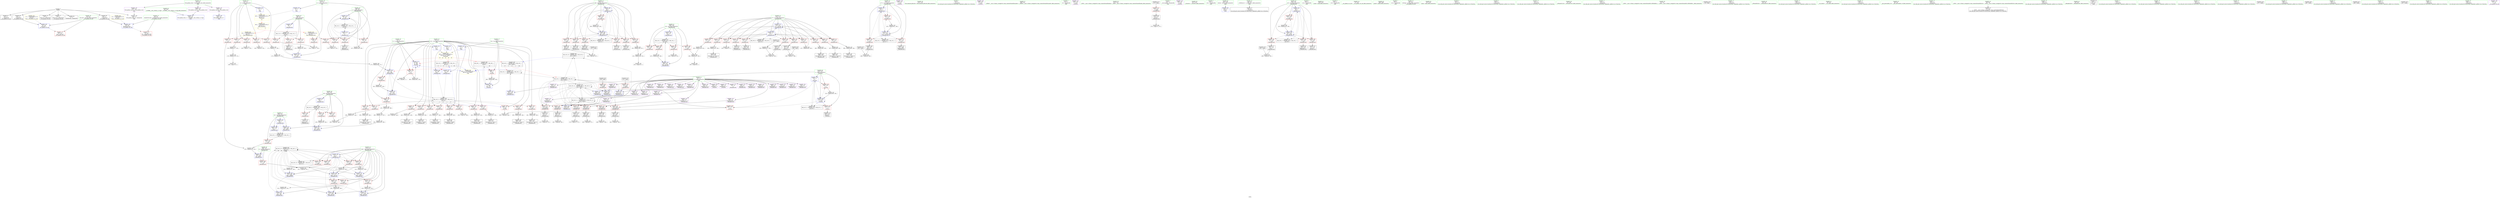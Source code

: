 digraph "SVFG" {
	label="SVFG";

	Node0x5645665e42d0 [shape=record,color=grey,label="{NodeID: 0\nNullPtr}"];
	Node0x5645665e42d0 -> Node0x5645666100e0[style=solid];
	Node0x5645665e42d0 -> Node0x5645666101e0[style=solid];
	Node0x5645665e42d0 -> Node0x5645666102b0[style=solid];
	Node0x5645665e42d0 -> Node0x564566610380[style=solid];
	Node0x5645665e42d0 -> Node0x564566610450[style=solid];
	Node0x5645665e42d0 -> Node0x564566610520[style=solid];
	Node0x5645665e42d0 -> Node0x56456661bf30[style=solid];
	Node0x564566644010 [shape=record,color=black,label="{NodeID: 443\nMR_34V_16 = PHI(MR_34V_9, MR_34V_8, )\npts\{170000 \}\n|{<s0>17}}"];
	Node0x564566644010:s0 -> Node0x564566637e10[style=dashed,color=blue];
	Node0x564566623480 [shape=record,color=grey,label="{NodeID: 360\n172 = Binary(171, 165, )\n}"];
	Node0x564566623480 -> Node0x564566623300[style=solid];
	Node0x56456661df10 [shape=record,color=blue,label="{NodeID: 277\n4\<--482\ntc\<--dec\n_Z5solvev\n|{|<s2>20}}"];
	Node0x56456661df10 -> Node0x564566615320[style=dashed];
	Node0x56456661df10 -> Node0x56456661df10[style=dashed];
	Node0x56456661df10:s2 -> Node0x56456664b660[style=dashed,color=blue];
	Node0x564566611b70 [shape=record,color=red,label="{NodeID: 194\n264\<--110\n\<--j46\n_Z8makeGridv\n}"];
	Node0x564566611b70 -> Node0x564566611010[style=solid];
	Node0x56456660ecd0 [shape=record,color=black,label="{NodeID: 111\n447\<--446\nidxprom180\<--\n_Z8makeGridv\n}"];
	Node0x56456660cdc0 [shape=record,color=green,label="{NodeID: 28\n9\<--10\nd\<--d_field_insensitive\nGlob }"];
	Node0x56456660cdc0 -> Node0x5645666154c0[style=solid];
	Node0x56456660cdc0 -> Node0x564566615590[style=solid];
	Node0x56456660cdc0 -> Node0x56456661ba30[style=solid];
	Node0x564566617f40 [shape=record,color=grey,label="{NodeID: 388\n440 = cmp(438, 439, )\n}"];
	Node0x564566613230 [shape=record,color=red,label="{NodeID: 222\n315\<--314\n\<--arrayidx92\n_Z8makeGridv\n}"];
	Node0x564566613230 -> Node0x564566611690[style=solid];
	Node0x564566614ce0 [shape=record,color=purple,label="{NodeID: 139\n476\<--24\n\<--.str.1\n_Z5solvev\n}"];
	Node0x56456660f740 [shape=record,color=green,label="{NodeID: 56\n123\<--124\nllvm.memset.p0i8.i64\<--llvm.memset.p0i8.i64_field_insensitive\n}"];
	Node0x56456663b910 [shape=record,color=black,label="{NodeID: 416\nMR_32V_2 = PHI(MR_32V_4, MR_32V_1, )\npts\{117 \}\n}"];
	Node0x56456663b910 -> Node0x56456661dbd0[style=dashed];
	Node0x564566620c00 [shape=record,color=grey,label="{NodeID: 333\n393 = Binary(392, 148, )\n}"];
	Node0x564566620c00 -> Node0x56456660e8c0[style=solid];
	Node0x56456661c920 [shape=record,color=blue,label="{NodeID: 250\n13\<--175\nrow\<--add\n_Z8makeGridv\n}"];
	Node0x56456661c920 -> Node0x564566615a70[style=dashed];
	Node0x56456661c920 -> Node0x564566615b40[style=dashed];
	Node0x56456661c920 -> Node0x56456661c9f0[style=dashed];
	Node0x56456661c920 -> Node0x564566644510[style=dashed];
	Node0x564566616430 [shape=record,color=red,label="{NodeID: 167\n409\<--13\n\<--row\n_Z8makeGridv\n}"];
	Node0x564566616430 -> Node0x564566618cc0[style=solid];
	Node0x564566611010 [shape=record,color=black,label="{NodeID: 84\n265\<--264\nidxprom59\<--\n_Z8makeGridv\n}"];
	Node0x5645665f5d20 [shape=record,color=green,label="{NodeID: 1\n5\<--1\n\<--dummyObj\nCan only get source location for instruction, argument, global var or function.}"];
	Node0x564566644510 [shape=record,color=black,label="{NodeID: 444\nMR_10V_3 = PHI(MR_10V_5, MR_10V_2, )\npts\{14 \}\n|{|<s12>17|<s13>17}}"];
	Node0x564566644510 -> Node0x564566615c10[style=dashed];
	Node0x564566644510 -> Node0x564566615ce0[style=dashed];
	Node0x564566644510 -> Node0x564566615db0[style=dashed];
	Node0x564566644510 -> Node0x564566615e80[style=dashed];
	Node0x564566644510 -> Node0x564566615f50[style=dashed];
	Node0x564566644510 -> Node0x564566616020[style=dashed];
	Node0x564566644510 -> Node0x5645666160f0[style=dashed];
	Node0x564566644510 -> Node0x5645666161c0[style=dashed];
	Node0x564566644510 -> Node0x564566616290[style=dashed];
	Node0x564566644510 -> Node0x564566616360[style=dashed];
	Node0x564566644510 -> Node0x564566616430[style=dashed];
	Node0x564566644510 -> Node0x564566616500[style=dashed];
	Node0x564566644510:s12 -> Node0x5645666165d0[style=dashed,color=blue];
	Node0x564566644510:s13 -> Node0x564566639020[style=dashed,color=blue];
	Node0x564566623600 [shape=record,color=grey,label="{NodeID: 361\n253 = Binary(250, 252, )\n}"];
	Node0x564566623600 -> Node0x564566618540[style=solid];
	Node0x56456661dfe0 [shape=record,color=blue,label="{NodeID: 278\n7\<--490\ntcn\<--inc\n_Z5solvev\n}"];
	Node0x56456661dfe0 -> Node0x564566639610[style=dashed];
	Node0x564566611c40 [shape=record,color=red,label="{NodeID: 195\n269\<--110\n\<--j46\n_Z8makeGridv\n}"];
	Node0x564566611c40 -> Node0x5645666110e0[style=solid];
	Node0x56456660eda0 [shape=record,color=black,label="{NodeID: 112\n503\<--502\nidxprom\<--\n_Z5solvev\n}"];
	Node0x56456660cec0 [shape=record,color=green,label="{NodeID: 29\n11\<--12\nn\<--n_field_insensitive\nGlob }"];
	Node0x56456660cec0 -> Node0x564566615660[style=solid];
	Node0x56456660cec0 -> Node0x564566615730[style=solid];
	Node0x56456660cec0 -> Node0x564566615800[style=solid];
	Node0x56456660cec0 -> Node0x5645666158d0[style=solid];
	Node0x56456660cec0 -> Node0x5645666159a0[style=solid];
	Node0x56456660cec0 -> Node0x56456661bb30[style=solid];
	Node0x5645666180c0 [shape=record,color=grey,label="{NodeID: 389\n240 = cmp(239, 241, )\n}"];
	Node0x564566613300 [shape=record,color=red,label="{NodeID: 223\n346\<--345\n\<--arrayidx111\n_Z8makeGridv\n}"];
	Node0x564566613300 -> Node0x56456660e0a0[style=solid];
	Node0x564566614db0 [shape=record,color=purple,label="{NodeID: 140\n486\<--26\n\<--.str.2\n_Z5solvev\n}"];
	Node0x56456660f840 [shape=record,color=green,label="{NodeID: 57\n206\<--207\n_ZNKSt7__cxx1112basic_stringIcSt11char_traitsIcESaIcEE4sizeEv\<--_ZNKSt7__cxx1112basic_stringIcSt11char_traitsIcESaIcEE4sizeEv_field_insensitive\n}"];
	Node0x564566620d80 [shape=record,color=grey,label="{NodeID: 334\n397 = Binary(396, 148, )\n}"];
	Node0x564566620d80 -> Node0x56456660e990[style=solid];
	Node0x56456661c9f0 [shape=record,color=blue,label="{NodeID: 251\n13\<--183\nrow\<--inc15\n_Z8makeGridv\n}"];
	Node0x56456661c9f0 -> Node0x564566615b40[style=dashed];
	Node0x56456661c9f0 -> Node0x564566644510[style=dashed];
	Node0x564566616500 [shape=record,color=red,label="{NodeID: 168\n442\<--13\n\<--row\n_Z8makeGridv\n}"];
	Node0x564566616500 -> Node0x564566623780[style=solid];
	Node0x5645666110e0 [shape=record,color=black,label="{NodeID: 85\n270\<--269\nconv62\<--\n_Z8makeGridv\n}"];
	Node0x5645665f5f40 [shape=record,color=green,label="{NodeID: 2\n21\<--1\n.str\<--dummyObj\nGlob }"];
	Node0x564566644a10 [shape=record,color=black,label="{NodeID: 445\nMR_16V_3 = PHI(MR_16V_5, MR_16V_2, )\npts\{101 \}\n}"];
	Node0x564566644a10 -> Node0x564566616d20[style=dashed];
	Node0x564566623780 [shape=record,color=grey,label="{NodeID: 362\n443 = Binary(442, 148, )\n}"];
	Node0x564566623780 -> Node0x56456660ec00[style=solid];
	Node0x56456661e0b0 [shape=record,color=blue,label="{NodeID: 279\n474\<--5\ni\<--\n_Z5solvev\n}"];
	Node0x56456661e0b0 -> Node0x564566613710[style=dashed];
	Node0x56456661e0b0 -> Node0x5645666137e0[style=dashed];
	Node0x56456661e0b0 -> Node0x5645666138b0[style=dashed];
	Node0x56456661e0b0 -> Node0x56456661e180[style=dashed];
	Node0x56456661e0b0 -> Node0x564566639110[style=dashed];
	Node0x564566611d10 [shape=record,color=red,label="{NodeID: 196\n281\<--110\n\<--j46\n_Z8makeGridv\n}"];
	Node0x564566611d10 -> Node0x564566611350[style=solid];
	Node0x56456660ee70 [shape=record,color=purple,label="{NodeID: 113\n118\<--15\n\<--s\n_Z8makeGridv\n}"];
	Node0x56456660cfc0 [shape=record,color=green,label="{NodeID: 30\n13\<--14\nrow\<--row_field_insensitive\nGlob }"];
	Node0x56456660cfc0 -> Node0x564566615a70[style=solid];
	Node0x56456660cfc0 -> Node0x564566615b40[style=solid];
	Node0x56456660cfc0 -> Node0x564566615c10[style=solid];
	Node0x56456660cfc0 -> Node0x564566615ce0[style=solid];
	Node0x56456660cfc0 -> Node0x564566615db0[style=solid];
	Node0x56456660cfc0 -> Node0x564566615e80[style=solid];
	Node0x56456660cfc0 -> Node0x564566615f50[style=solid];
	Node0x56456660cfc0 -> Node0x564566616020[style=solid];
	Node0x56456660cfc0 -> Node0x5645666160f0[style=solid];
	Node0x56456660cfc0 -> Node0x5645666161c0[style=solid];
	Node0x56456660cfc0 -> Node0x564566616290[style=solid];
	Node0x56456660cfc0 -> Node0x564566616360[style=solid];
	Node0x56456660cfc0 -> Node0x564566616430[style=solid];
	Node0x56456660cfc0 -> Node0x564566616500[style=solid];
	Node0x56456660cfc0 -> Node0x5645666165d0[style=solid];
	Node0x56456660cfc0 -> Node0x56456661bc30[style=solid];
	Node0x56456660cfc0 -> Node0x56456661c6b0[style=solid];
	Node0x56456660cfc0 -> Node0x56456661c780[style=solid];
	Node0x56456660cfc0 -> Node0x56456661c920[style=solid];
	Node0x56456660cfc0 -> Node0x56456661c9f0[style=solid];
	Node0x564566618240 [shape=record,color=grey,label="{NodeID: 390\n432 = cmp(430, 431, )\n}"];
	Node0x5645666133d0 [shape=record,color=red,label="{NodeID: 224\n359\<--358\n\<--arrayidx120\n_Z8makeGridv\n}"];
	Node0x5645666133d0 -> Node0x56456660e310[style=solid];
	Node0x564566614e80 [shape=record,color=purple,label="{NodeID: 141\n492\<--28\n\<--.str.3\n_Z5solvev\n}"];
	Node0x56456660f940 [shape=record,color=green,label="{NodeID: 58\n213\<--214\n_ZNSt7__cxx1112basic_stringIcSt11char_traitsIcESaIcEEixEm\<--_ZNSt7__cxx1112basic_stringIcSt11char_traitsIcESaIcEEixEm_field_insensitive\n}"];
	Node0x564566620f00 [shape=record,color=grey,label="{NodeID: 335\n369 = Binary(368, 148, )\n}"];
	Node0x564566620f00 -> Node0x56456660e4b0[style=solid];
	Node0x56456661cac0 [shape=record,color=blue,label="{NodeID: 252\n100\<--190\ncnt\<--add17\n_Z8makeGridv\n}"];
	Node0x56456661cac0 -> Node0x564566644a10[style=dashed];
	Node0x5645666165d0 [shape=record,color=red,label="{NodeID: 169\n499\<--13\n\<--row\n_Z5solvev\n}"];
	Node0x5645666165d0 -> Node0x564566624c80[style=solid];
	Node0x5645666111b0 [shape=record,color=black,label="{NodeID: 86\n273\<--272\nconv64\<--\n_Z8makeGridv\n}"];
	Node0x5645666111b0 -> Node0x564566617c40[style=solid];
	Node0x5645665f5800 [shape=record,color=green,label="{NodeID: 3\n23\<--1\n__dso_handle\<--dummyObj\nGlob }"];
	Node0x564566623900 [shape=record,color=grey,label="{NodeID: 363\n252 = Binary(148, 251, )\n}"];
	Node0x564566623900 -> Node0x564566623600[style=solid];
	Node0x56456661e180 [shape=record,color=blue,label="{NodeID: 280\n474\<--510\ni\<--inc4\n_Z5solvev\n}"];
	Node0x56456661e180 -> Node0x564566613710[style=dashed];
	Node0x56456661e180 -> Node0x5645666137e0[style=dashed];
	Node0x56456661e180 -> Node0x5645666138b0[style=dashed];
	Node0x56456661e180 -> Node0x56456661e180[style=dashed];
	Node0x56456661e180 -> Node0x564566639110[style=dashed];
	Node0x564566611de0 [shape=record,color=red,label="{NodeID: 197\n289\<--110\n\<--j46\n_Z8makeGridv\n}"];
	Node0x564566611de0 -> Node0x564566624500[style=solid];
	Node0x56456660ef40 [shape=record,color=purple,label="{NodeID: 114\n139\<--15\narrayidx\<--s\n_Z8makeGridv\n}"];
	Node0x56456660d0c0 [shape=record,color=green,label="{NodeID: 31\n15\<--17\ns\<--s_field_insensitive\nGlob }"];
	Node0x56456660d0c0 -> Node0x56456660ee70[style=solid];
	Node0x56456660d0c0 -> Node0x56456660ef40[style=solid];
	Node0x56456660d0c0 -> Node0x56456660f010[style=solid];
	Node0x56456660d0c0 -> Node0x564566613a30[style=solid];
	Node0x56456660d0c0 -> Node0x564566613b00[style=solid];
	Node0x56456660d0c0 -> Node0x564566613bd0[style=solid];
	Node0x56456660d0c0 -> Node0x564566613ca0[style=solid];
	Node0x56456660d0c0 -> Node0x564566613d70[style=solid];
	Node0x56456660d0c0 -> Node0x564566613e40[style=solid];
	Node0x56456660d0c0 -> Node0x564566613f10[style=solid];
	Node0x56456660d0c0 -> Node0x564566613fe0[style=solid];
	Node0x56456660d0c0 -> Node0x5645666140b0[style=solid];
	Node0x56456660d0c0 -> Node0x564566614180[style=solid];
	Node0x56456660d0c0 -> Node0x564566614250[style=solid];
	Node0x56456660d0c0 -> Node0x564566614320[style=solid];
	Node0x56456660d0c0 -> Node0x5645666143f0[style=solid];
	Node0x56456660d0c0 -> Node0x5645666144c0[style=solid];
	Node0x56456660d0c0 -> Node0x564566614590[style=solid];
	Node0x56456660d0c0 -> Node0x564566614660[style=solid];
	Node0x56456660d0c0 -> Node0x564566614730[style=solid];
	Node0x56456660d0c0 -> Node0x564566614800[style=solid];
	Node0x56456660d0c0 -> Node0x5645666148d0[style=solid];
	Node0x56456660d0c0 -> Node0x5645666149a0[style=solid];
	Node0x56456660d0c0 -> Node0x564566614a70[style=solid];
	Node0x56456660d0c0 -> Node0x564566614b40[style=solid];
	Node0x5645666183c0 [shape=record,color=grey,label="{NodeID: 391\n248 = cmp(246, 247, )\n}"];
	Node0x5645666134a0 [shape=record,color=red,label="{NodeID: 225\n372\<--371\n\<--arrayidx128\n_Z8makeGridv\n}"];
	Node0x5645666134a0 -> Node0x56456660e580[style=solid];
	Node0x564566614f50 [shape=record,color=purple,label="{NodeID: 142\n506\<--30\n\<--.str.4\n_Z5solvev\n}"];
	Node0x56456660fa40 [shape=record,color=green,label="{NodeID: 59\n471\<--472\n_Z5solvev\<--_Z5solvev_field_insensitive\n}"];
	Node0x564566621080 [shape=record,color=grey,label="{NodeID: 336\n147 = Binary(146, 148, )\n}"];
	Node0x564566621080 -> Node0x56456661c440[style=solid];
	Node0x56456661cb90 [shape=record,color=blue,label="{NodeID: 253\n102\<--5\ni20\<--\n_Z8makeGridv\n}"];
	Node0x56456661cb90 -> Node0x564566641d10[style=dashed];
	Node0x5645666166a0 [shape=record,color=red,label="{NodeID: 170\n69\<--42\nexn\<--exn.slot\n__cxx_global_var_init\n}"];
	Node0x564566611280 [shape=record,color=black,label="{NodeID: 87\n279\<--278\nidxprom68\<--sub67\n_Z8makeGridv\n}"];
	Node0x5645665f5890 [shape=record,color=green,label="{NodeID: 4\n24\<--1\n.str.1\<--dummyObj\nGlob }"];
	Node0x564566623a80 [shape=record,color=grey,label="{NodeID: 364\n309 = Binary(308, 148, )\n}"];
	Node0x564566623a80 -> Node0x5645666114f0[style=solid];
	Node0x56456661e250 [shape=record,color=blue,label="{NodeID: 281\n524\<--5\nretval\<--\nmain\n}"];
	Node0x564566611eb0 [shape=record,color=red,label="{NodeID: 198\n322\<--112\n\<--sum\n_Z8makeGridv\n}"];
	Node0x564566611eb0 -> Node0x564566621e00[style=solid];
	Node0x56456660f010 [shape=record,color=purple,label="{NodeID: 115\n142\<--15\narrayidx5\<--s\n_Z8makeGridv\n}"];
	Node0x56456660f010 -> Node0x56456661c370[style=solid];
	Node0x56456660d1c0 [shape=record,color=green,label="{NodeID: 32\n18\<--20\n_Z1tB5cxx11\<--_Z1tB5cxx11_field_insensitive\nGlob }"];
	Node0x56456660d1c0 -> Node0x5645666106c0[style=solid];
	Node0x564566648bf0 [shape=record,color=yellow,style=double,label="{NodeID: 475\n44V_1 = ENCHI(MR_44V_0)\npts\{10 12 \}\nFun[_Z5solvev]|{<s0>17|<s1>17}}"];
	Node0x564566648bf0:s0 -> Node0x564566638810[style=dashed,color=red];
	Node0x564566648bf0:s1 -> Node0x564566638920[style=dashed,color=red];
	Node0x564566618540 [shape=record,color=grey,label="{NodeID: 392\n254 = cmp(253, 5, )\n}"];
	Node0x564566613570 [shape=record,color=red,label="{NodeID: 226\n388\<--387\n\<--arrayidx139\n_Z8makeGridv\n}"];
	Node0x564566613570 -> Node0x56456660e7f0[style=solid];
	Node0x564566615020 [shape=record,color=purple,label="{NodeID: 143\n533\<--32\nllvm.global_ctors_0\<--llvm.global_ctors\nGlob }"];
	Node0x564566615020 -> Node0x56456661bd30[style=solid];
	Node0x56456660fb40 [shape=record,color=green,label="{NodeID: 60\n474\<--475\ni\<--i_field_insensitive\n_Z5solvev\n}"];
	Node0x56456660fb40 -> Node0x564566613710[style=solid];
	Node0x56456660fb40 -> Node0x5645666137e0[style=solid];
	Node0x56456660fb40 -> Node0x5645666138b0[style=solid];
	Node0x56456660fb40 -> Node0x56456661e0b0[style=solid];
	Node0x56456660fb40 -> Node0x56456661e180[style=solid];
	Node0x564566621200 [shape=record,color=grey,label="{NodeID: 337\n365 = Binary(364, 148, )\n}"];
	Node0x564566621200 -> Node0x56456660e3e0[style=solid];
	Node0x56456661cc60 [shape=record,color=blue,label="{NodeID: 254\n104\<--5\nj25\<--\n_Z8makeGridv\n}"];
	Node0x56456661cc60 -> Node0x564566617060[style=dashed];
	Node0x56456661cc60 -> Node0x564566617130[style=dashed];
	Node0x56456661cc60 -> Node0x564566617200[style=dashed];
	Node0x56456661cc60 -> Node0x5645666172d0[style=dashed];
	Node0x56456661cc60 -> Node0x56456661ce00[style=dashed];
	Node0x56456661cc60 -> Node0x564566642210[style=dashed];
	Node0x564566616770 [shape=record,color=red,label="{NodeID: 171\n70\<--44\nsel\<--ehselector.slot\n__cxx_global_var_init\n}"];
	Node0x564566611350 [shape=record,color=black,label="{NodeID: 88\n282\<--281\nidxprom70\<--\n_Z8makeGridv\n}"];
	Node0x5645665f7a20 [shape=record,color=green,label="{NodeID: 5\n26\<--1\n.str.2\<--dummyObj\nGlob }"];
	Node0x564566623c00 [shape=record,color=grey,label="{NodeID: 365\n198 = Binary(197, 148, )\n}"];
	Node0x564566623c00 -> Node0x5645666189c0[style=solid];
	Node0x564566611f80 [shape=record,color=red,label="{NodeID: 199\n332\<--112\n\<--sum\n_Z8makeGridv\n}"];
	Node0x564566611f80 -> Node0x564566624200[style=solid];
	Node0x564566613a30 [shape=record,color=purple,label="{NodeID: 116\n218\<--15\narrayidx32\<--s\n_Z8makeGridv\n}"];
	Node0x56456660d2c0 [shape=record,color=green,label="{NodeID: 33\n32\<--36\nllvm.global_ctors\<--llvm.global_ctors_field_insensitive\nGlob }"];
	Node0x56456660d2c0 -> Node0x564566615020[style=solid];
	Node0x56456660d2c0 -> Node0x564566615120[style=solid];
	Node0x56456660d2c0 -> Node0x564566615220[style=solid];
	Node0x5645666186c0 [shape=record,color=grey,label="{NodeID: 393\n299 = cmp(297, 298, )\n}"];
	Node0x564566613640 [shape=record,color=red,label="{NodeID: 227\n400\<--399\n\<--arrayidx148\n_Z8makeGridv\n}"];
	Node0x564566613640 -> Node0x56456660ea60[style=solid];
	Node0x564566615120 [shape=record,color=purple,label="{NodeID: 144\n534\<--32\nllvm.global_ctors_1\<--llvm.global_ctors\nGlob }"];
	Node0x564566615120 -> Node0x56456661be30[style=solid];
	Node0x56456660fc10 [shape=record,color=green,label="{NodeID: 61\n478\<--479\nscanf\<--scanf_field_insensitive\n}"];
	Node0x56456663d210 [shape=record,color=black,label="{NodeID: 421\nMR_12V_3 = PHI(MR_12V_4, MR_12V_2, )\npts\{97 \}\n}"];
	Node0x56456663d210 -> Node0x564566616840[style=dashed];
	Node0x56456663d210 -> Node0x564566616910[style=dashed];
	Node0x56456663d210 -> Node0x5645666169e0[style=dashed];
	Node0x56456663d210 -> Node0x56456661c510[style=dashed];
	Node0x564566621380 [shape=record,color=grey,label="{NodeID: 338\n187 = Binary(186, 188, )\n}"];
	Node0x564566621380 -> Node0x564566622400[style=solid];
	Node0x56456661cd30 [shape=record,color=blue,label="{NodeID: 255\n221\<--215\narrayidx34\<--\n_Z8makeGridv\n}"];
	Node0x56456661cd30 -> Node0x56456661cd30[style=dashed];
	Node0x56456661cd30 -> Node0x564566642710[style=dashed];
	Node0x564566616840 [shape=record,color=red,label="{NodeID: 172\n127\<--96\n\<--i\n_Z8makeGridv\n}"];
	Node0x564566616840 -> Node0x564566624f80[style=solid];
	Node0x564566611420 [shape=record,color=black,label="{NodeID: 89\n297\<--296\nconv79\<--\n_Z8makeGridv\n}"];
	Node0x564566611420 -> Node0x5645666186c0[style=solid];
	Node0x5645665f7ab0 [shape=record,color=green,label="{NodeID: 6\n28\<--1\n.str.3\<--dummyObj\nGlob }"];
	Node0x564566623d80 [shape=record,color=grey,label="{NodeID: 366\n304 = Binary(301, 303, )\n}"];
	Node0x564566623d80 -> Node0x564566618b40[style=solid];
	Node0x564566612050 [shape=record,color=red,label="{NodeID: 200\n376\<--112\n\<--sum\n_Z8makeGridv\n}"];
	Node0x564566612050 -> Node0x564566622880[style=solid];
	Node0x564566613b00 [shape=record,color=purple,label="{NodeID: 117\n221\<--15\narrayidx34\<--s\n_Z8makeGridv\n}"];
	Node0x564566613b00 -> Node0x56456661cd30[style=solid];
	Node0x56456660d3c0 [shape=record,color=green,label="{NodeID: 34\n37\<--38\n__cxx_global_var_init\<--__cxx_global_var_init_field_insensitive\n}"];
	Node0x564566618840 [shape=record,color=grey,label="{NodeID: 394\n208 = cmp(204, 205, )\n}"];
	Node0x564566613710 [shape=record,color=red,label="{NodeID: 228\n498\<--474\n\<--i\n_Z5solvev\n}"];
	Node0x564566613710 -> Node0x564566624c80[style=solid];
	Node0x564566615220 [shape=record,color=purple,label="{NodeID: 145\n535\<--32\nllvm.global_ctors_2\<--llvm.global_ctors\nGlob }"];
	Node0x564566615220 -> Node0x56456661bf30[style=solid];
	Node0x56456660fd10 [shape=record,color=green,label="{NodeID: 62\n494\<--495\nprintf\<--printf_field_insensitive\n}"];
	Node0x56456663d710 [shape=record,color=black,label="{NodeID: 422\nMR_14V_2 = PHI(MR_14V_4, MR_14V_1, )\npts\{99 \}\n}"];
	Node0x56456663d710 -> Node0x56456661c2a0[style=dashed];
	Node0x564566621500 [shape=record,color=grey,label="{NodeID: 339\n230 = Binary(229, 148, )\n}"];
	Node0x564566621500 -> Node0x56456661ced0[style=solid];
	Node0x56456661ce00 [shape=record,color=blue,label="{NodeID: 256\n104\<--225\nj25\<--inc36\n_Z8makeGridv\n}"];
	Node0x56456661ce00 -> Node0x564566617060[style=dashed];
	Node0x56456661ce00 -> Node0x564566617130[style=dashed];
	Node0x56456661ce00 -> Node0x564566617200[style=dashed];
	Node0x56456661ce00 -> Node0x5645666172d0[style=dashed];
	Node0x56456661ce00 -> Node0x56456661ce00[style=dashed];
	Node0x56456661ce00 -> Node0x564566642210[style=dashed];
	Node0x564566616910 [shape=record,color=red,label="{NodeID: 173\n137\<--96\n\<--i\n_Z8makeGridv\n}"];
	Node0x564566616910 -> Node0x5645666108c0[style=solid];
	Node0x5645666114f0 [shape=record,color=black,label="{NodeID: 90\n310\<--309\nidxprom89\<--sub88\n_Z8makeGridv\n}"];
	Node0x5645665f7b40 [shape=record,color=green,label="{NodeID: 7\n30\<--1\n.str.4\<--dummyObj\nGlob }"];
	Node0x564566646310 [shape=record,color=yellow,style=double,label="{NodeID: 450\n44V_1 = ENCHI(MR_44V_0)\npts\{10 12 \}\nFun[main]|{<s0>20}}"];
	Node0x564566646310:s0 -> Node0x564566648bf0[style=dashed,color=red];
	Node0x564566623f00 [shape=record,color=grey,label="{NodeID: 367\n303 = Binary(148, 302, )\n}"];
	Node0x564566623f00 -> Node0x564566623d80[style=solid];
	Node0x564566612120 [shape=record,color=red,label="{NodeID: 201\n404\<--112\n\<--sum\n_Z8makeGridv\n}"];
	Node0x564566612120 -> Node0x564566621c80[style=solid];
	Node0x564566613bd0 [shape=record,color=purple,label="{NodeID: 118\n263\<--15\narrayidx58\<--s\n_Z8makeGridv\n}"];
	Node0x56456660d4c0 [shape=record,color=green,label="{NodeID: 35\n40\<--41\nref.tmp\<--ref.tmp_field_insensitive\n__cxx_global_var_init\n}"];
	Node0x5645666189c0 [shape=record,color=grey,label="{NodeID: 395\n199 = cmp(196, 198, )\n}"];
	Node0x5645666137e0 [shape=record,color=red,label="{NodeID: 229\n502\<--474\n\<--i\n_Z5solvev\n}"];
	Node0x5645666137e0 -> Node0x56456660eda0[style=solid];
	Node0x564566615320 [shape=record,color=red,label="{NodeID: 146\n481\<--4\n\<--tc\n_Z5solvev\n}"];
	Node0x564566615320 -> Node0x564566621980[style=solid];
	Node0x564566615320 -> Node0x564566625400[style=solid];
	Node0x56456660fe10 [shape=record,color=green,label="{NodeID: 63\n521\<--522\nmain\<--main_field_insensitive\n}"];
	Node0x564566621680 [shape=record,color=grey,label="{NodeID: 340\n427 = Binary(426, 148, )\n}"];
	Node0x564566621680 -> Node0x56456661db00[style=solid];
	Node0x56456661ced0 [shape=record,color=blue,label="{NodeID: 257\n102\<--230\ni20\<--inc39\n_Z8makeGridv\n}"];
	Node0x56456661ced0 -> Node0x564566641d10[style=dashed];
	Node0x5645666169e0 [shape=record,color=red,label="{NodeID: 174\n152\<--96\n\<--i\n_Z8makeGridv\n}"];
	Node0x5645666169e0 -> Node0x564566620900[style=solid];
	Node0x5645666115c0 [shape=record,color=black,label="{NodeID: 91\n313\<--312\nidxprom91\<--\n_Z8makeGridv\n}"];
	Node0x5645665f7bd0 [shape=record,color=green,label="{NodeID: 8\n33\<--1\n\<--dummyObj\nCan only get source location for instruction, argument, global var or function.}"];
	Node0x564566646e30 [shape=record,color=yellow,style=double,label="{NodeID: 451\n49V_1 = ENCHI(MR_49V_0)\npts\{6 8 14 170000 \}\nFun[main]|{<s0>20|<s1>20|<s2>20|<s3>20|<s4>20}}"];
	Node0x564566646e30:s0 -> Node0x564566615320[style=dashed,color=red];
	Node0x564566646e30:s1 -> Node0x56456661df10[style=dashed,color=red];
	Node0x564566646e30:s2 -> Node0x564566637e10[style=dashed,color=red];
	Node0x564566646e30:s3 -> Node0x564566639020[style=dashed,color=red];
	Node0x564566646e30:s4 -> Node0x564566639610[style=dashed,color=red];
	Node0x564566624080 [shape=record,color=grey,label="{NodeID: 368\n225 = Binary(224, 148, )\n}"];
	Node0x564566624080 -> Node0x56456661ce00[style=solid];
	Node0x5645666121f0 [shape=record,color=red,label="{NodeID: 202\n412\<--112\n\<--sum\n_Z8makeGridv\n}"];
	Node0x5645666121f0 -> Node0x564566622100[style=solid];
	Node0x564566613ca0 [shape=record,color=purple,label="{NodeID: 119\n266\<--15\narrayidx60\<--s\n_Z8makeGridv\n}"];
	Node0x564566613ca0 -> Node0x56456661d210[style=solid];
	Node0x56456660d590 [shape=record,color=green,label="{NodeID: 36\n42\<--43\nexn.slot\<--exn.slot_field_insensitive\n__cxx_global_var_init\n}"];
	Node0x56456660d590 -> Node0x5645666166a0[style=solid];
	Node0x56456660d590 -> Node0x56456661c030[style=solid];
	Node0x564566618b40 [shape=record,color=grey,label="{NodeID: 396\n305 = cmp(304, 5, )\n}"];
	Node0x5645666138b0 [shape=record,color=red,label="{NodeID: 230\n509\<--474\n\<--i\n_Z5solvev\n}"];
	Node0x5645666138b0 -> Node0x564566620a80[style=solid];
	Node0x5645666153f0 [shape=record,color=red,label="{NodeID: 147\n489\<--7\n\<--tcn\n_Z5solvev\n}"];
	Node0x5645666153f0 -> Node0x564566621b00[style=solid];
	Node0x56456660ff10 [shape=record,color=green,label="{NodeID: 64\n524\<--525\nretval\<--retval_field_insensitive\nmain\n}"];
	Node0x56456660ff10 -> Node0x56456661e250[style=solid];
	Node0x564566621800 [shape=record,color=grey,label="{NodeID: 341\n183 = Binary(182, 148, )\n}"];
	Node0x564566621800 -> Node0x56456661c9f0[style=solid];
	Node0x56456661cfa0 [shape=record,color=blue,label="{NodeID: 258\n106\<--235\nm\<--sub41\n_Z8makeGridv\n}"];
	Node0x56456661cfa0 -> Node0x5645666173a0[style=dashed];
	Node0x564566616ab0 [shape=record,color=red,label="{NodeID: 175\n133\<--98\n\<--j\n_Z8makeGridv\n}"];
	Node0x564566616ab0 -> Node0x564566625100[style=solid];
	Node0x564566611690 [shape=record,color=black,label="{NodeID: 92\n316\<--315\nconv93\<--\n_Z8makeGridv\n}"];
	Node0x564566611690 -> Node0x564566618e40[style=solid];
	Node0x5645665f8540 [shape=record,color=green,label="{NodeID: 9\n120\<--1\n\<--dummyObj\nCan only get source location for instruction, argument, global var or function.}"];
	Node0x564566624200 [shape=record,color=grey,label="{NodeID: 369\n333 = Binary(332, 334, )\n}"];
	Node0x564566624200 -> Node0x56456661d6f0[style=solid];
	Node0x5645666122c0 [shape=record,color=red,label="{NodeID: 203\n418\<--112\n\<--sum\n_Z8makeGridv\n}"];
	Node0x5645666122c0 -> Node0x564566621f80[style=solid];
	Node0x564566613d70 [shape=record,color=purple,label="{NodeID: 120\n280\<--15\narrayidx69\<--s\n_Z8makeGridv\n}"];
	Node0x56456660d660 [shape=record,color=green,label="{NodeID: 37\n44\<--45\nehselector.slot\<--ehselector.slot_field_insensitive\n__cxx_global_var_init\n}"];
	Node0x56456660d660 -> Node0x564566616770[style=solid];
	Node0x56456660d660 -> Node0x56456661c100[style=solid];
	Node0x564566618cc0 [shape=record,color=grey,label="{NodeID: 397\n410 = cmp(409, 188, )\n}"];
	Node0x56456661b8a0 [shape=record,color=blue,label="{NodeID: 231\n4\<--5\ntc\<--\nGlob }"];
	Node0x56456661b8a0 -> Node0x564566646e30[style=dashed];
	Node0x5645666154c0 [shape=record,color=red,label="{NodeID: 148\n128\<--9\n\<--d\n_Z8makeGridv\n}"];
	Node0x5645666154c0 -> Node0x564566624f80[style=solid];
	Node0x56456660ffe0 [shape=record,color=green,label="{NodeID: 65\n34\<--529\n_GLOBAL__sub_I_Huiya_2_0.cpp\<--_GLOBAL__sub_I_Huiya_2_0.cpp_field_insensitive\n}"];
	Node0x56456660ffe0 -> Node0x56456661be30[style=solid];
	Node0x564566621980 [shape=record,color=grey,label="{NodeID: 342\n482 = Binary(481, 334, )\n}"];
	Node0x564566621980 -> Node0x56456661df10[style=solid];
	Node0x56456661d070 [shape=record,color=blue,label="{NodeID: 259\n108\<--148\ni42\<--\n_Z8makeGridv\n}"];
	Node0x56456661d070 -> Node0x56456663a510[style=dashed];
	Node0x564566616b80 [shape=record,color=red,label="{NodeID: 176\n140\<--98\n\<--j\n_Z8makeGridv\n}"];
	Node0x564566616b80 -> Node0x564566610990[style=solid];
	Node0x564566611760 [shape=record,color=black,label="{NodeID: 93\n326\<--325\nconv99\<--\n_Z8makeGridv\n}"];
	Node0x564566611760 -> Node0x564566617ac0[style=solid];
	Node0x5645665f8600 [shape=record,color=green,label="{NodeID: 10\n121\<--1\n\<--dummyObj\nCan only get source location for instruction, argument, global var or function.}"];
	Node0x564566647020 [shape=record,color=yellow,style=double,label="{NodeID: 453\n2V_1 = ENCHI(MR_2V_0)\npts\{43 \}\nFun[__cxx_global_var_init]}"];
	Node0x564566647020 -> Node0x56456661c030[style=dashed];
	Node0x564566624380 [shape=record,color=grey,label="{NodeID: 370\n340 = Binary(339, 148, )\n}"];
	Node0x564566624380 -> Node0x564566611830[style=solid];
	Node0x564566612390 [shape=record,color=red,label="{NodeID: 204\n430\<--112\n\<--sum\n_Z8makeGridv\n}"];
	Node0x564566612390 -> Node0x564566618240[style=solid];
	Node0x564566613e40 [shape=record,color=purple,label="{NodeID: 121\n283\<--15\narrayidx71\<--s\n_Z8makeGridv\n}"];
	Node0x564566613e40 -> Node0x56456661d2e0[style=solid];
	Node0x56456660d730 [shape=record,color=green,label="{NodeID: 38\n47\<--48\n_ZNSaIcEC1Ev\<--_ZNSaIcEC1Ev_field_insensitive\n}"];
	Node0x564566618e40 [shape=record,color=grey,label="{NodeID: 398\n317 = cmp(316, 275, )\n}"];
	Node0x56456661b930 [shape=record,color=blue,label="{NodeID: 232\n7\<--5\ntcn\<--\nGlob }"];
	Node0x56456661b930 -> Node0x564566646e30[style=dashed];
	Node0x564566615590 [shape=record,color=red,label="{NodeID: 149\n134\<--9\n\<--d\n_Z8makeGridv\n}"];
	Node0x564566615590 -> Node0x564566625100[style=solid];
	Node0x5645666100e0 [shape=record,color=black,label="{NodeID: 66\n2\<--3\ndummyVal\<--dummyVal\n}"];
	Node0x56456664b660 [shape=record,color=yellow,style=double,label="{NodeID: 509\n49V_2 = CSCHI(MR_49V_1)\npts\{6 8 14 170000 \}\nCS[]}"];
	Node0x564566621b00 [shape=record,color=grey,label="{NodeID: 343\n490 = Binary(489, 148, )\n}"];
	Node0x564566621b00 -> Node0x56456661dfe0[style=solid];
	Node0x56456661d140 [shape=record,color=blue,label="{NodeID: 260\n110\<--5\nj46\<--\n_Z8makeGridv\n}"];
	Node0x56456661d140 -> Node0x5645666177b0[style=dashed];
	Node0x56456661d140 -> Node0x5645666119d0[style=dashed];
	Node0x56456661d140 -> Node0x564566611aa0[style=dashed];
	Node0x56456661d140 -> Node0x564566611b70[style=dashed];
	Node0x56456661d140 -> Node0x564566611c40[style=dashed];
	Node0x56456661d140 -> Node0x564566611d10[style=dashed];
	Node0x56456661d140 -> Node0x564566611de0[style=dashed];
	Node0x56456661d140 -> Node0x56456661d140[style=dashed];
	Node0x56456661d140 -> Node0x56456661d3b0[style=dashed];
	Node0x56456661d140 -> Node0x564566643110[style=dashed];
	Node0x564566616c50 [shape=record,color=red,label="{NodeID: 177\n146\<--98\n\<--j\n_Z8makeGridv\n}"];
	Node0x564566616c50 -> Node0x564566621080[style=solid];
	Node0x564566611830 [shape=record,color=black,label="{NodeID: 94\n341\<--340\nidxprom108\<--sub107\n_Z8makeGridv\n}"];
	Node0x5645665f86c0 [shape=record,color=green,label="{NodeID: 11\n122\<--1\n\<--dummyObj\nCan only get source location for instruction, argument, global var or function.}"];
	Node0x564566647130 [shape=record,color=yellow,style=double,label="{NodeID: 454\n4V_1 = ENCHI(MR_4V_0)\npts\{45 \}\nFun[__cxx_global_var_init]}"];
	Node0x564566647130 -> Node0x56456661c100[style=dashed];
	Node0x564566624500 [shape=record,color=grey,label="{NodeID: 371\n290 = Binary(289, 148, )\n}"];
	Node0x564566624500 -> Node0x56456661d3b0[style=solid];
	Node0x564566612460 [shape=record,color=red,label="{NodeID: 205\n296\<--114\n\<--j77\n_Z8makeGridv\n}"];
	Node0x564566612460 -> Node0x564566611420[style=solid];
	Node0x564566613f10 [shape=record,color=purple,label="{NodeID: 122\n311\<--15\narrayidx90\<--s\n_Z8makeGridv\n}"];
	Node0x56456660d830 [shape=record,color=green,label="{NodeID: 39\n51\<--52\n_ZNSt7__cxx1112basic_stringIcSt11char_traitsIcESaIcEEC1EPKcRKS3_\<--_ZNSt7__cxx1112basic_stringIcSt11char_traitsIcESaIcEEC1EPKcRKS3__field_insensitive\n}"];
	Node0x564566618fc0 [shape=record,color=grey,label="{NodeID: 399\n320 = cmp(319, 188, )\n}"];
	Node0x56456661ba30 [shape=record,color=blue,label="{NodeID: 233\n9\<--5\nd\<--\nGlob }"];
	Node0x56456661ba30 -> Node0x564566646310[style=dashed];
	Node0x564566615660 [shape=record,color=red,label="{NodeID: 150\n157\<--11\n\<--n\n_Z8makeGridv\n}"];
	Node0x564566615660 -> Node0x564566624b00[style=solid];
	Node0x5645666101e0 [shape=record,color=black,label="{NodeID: 67\n62\<--3\n\<--dummyVal\n__cxx_global_var_init\n}"];
	Node0x56456665f280 [shape=record,color=black,label="{NodeID: 510\n56 = PHI()\n}"];
	Node0x56456663f010 [shape=record,color=black,label="{NodeID: 427\nMR_34V_3 = PHI(MR_34V_4, MR_34V_2, )\npts\{170000 \}\n}"];
	Node0x56456663f010 -> Node0x56456661c370[style=dashed];
	Node0x56456663f010 -> Node0x56456663f010[style=dashed];
	Node0x56456663f010 -> Node0x564566642710[style=dashed];
	Node0x564566621c80 [shape=record,color=grey,label="{NodeID: 344\n405 = Binary(404, 148, )\n}"];
	Node0x564566621c80 -> Node0x56456661d890[style=solid];
	Node0x56456661d210 [shape=record,color=blue,label="{NodeID: 261\n266\<--259\narrayidx60\<--\n_Z8makeGridv\n}"];
	Node0x56456661d210 -> Node0x56456663a010[style=dashed];
	Node0x564566616d20 [shape=record,color=red,label="{NodeID: 178\n234\<--100\n\<--cnt\n_Z8makeGridv\n}"];
	Node0x564566616d20 -> Node0x564566622d00[style=solid];
	Node0x564566611900 [shape=record,color=black,label="{NodeID: 95\n344\<--343\nidxprom110\<--\n_Z8makeGridv\n}"];
	Node0x5645665f8780 [shape=record,color=green,label="{NodeID: 12\n144\<--1\n\<--dummyObj\nCan only get source location for instruction, argument, global var or function.}"];
	Node0x564566638810 [shape=record,color=yellow,style=double,label="{NodeID: 455\n6V_1 = ENCHI(MR_6V_0)\npts\{10 \}\nFun[_Z8makeGridv]}"];
	Node0x564566638810 -> Node0x5645666154c0[style=dashed];
	Node0x564566638810 -> Node0x564566615590[style=dashed];
	Node0x564566624680 [shape=record,color=grey,label="{NodeID: 372\n356 = Binary(355, 148, )\n}"];
	Node0x564566624680 -> Node0x56456660e240[style=solid];
	Node0x564566612530 [shape=record,color=red,label="{NodeID: 206\n302\<--114\n\<--j77\n_Z8makeGridv\n}"];
	Node0x564566612530 -> Node0x564566623f00[style=solid];
	Node0x564566613fe0 [shape=record,color=purple,label="{NodeID: 123\n314\<--15\narrayidx92\<--s\n_Z8makeGridv\n}"];
	Node0x564566613fe0 -> Node0x564566613230[style=solid];
	Node0x56456660d930 [shape=record,color=green,label="{NodeID: 40\n54\<--55\n_ZNSaIcED1Ev\<--_ZNSaIcED1Ev_field_insensitive\n}"];
	Node0x564566619140 [shape=record,color=grey,label="{NodeID: 400\n374 = cmp(373, 275, )\n}"];
	Node0x56456661bb30 [shape=record,color=blue,label="{NodeID: 234\n11\<--5\nn\<--\nGlob }"];
	Node0x56456661bb30 -> Node0x564566646310[style=dashed];
	Node0x564566615730 [shape=record,color=red,label="{NodeID: 151\n163\<--11\n\<--n\n_Z8makeGridv\n}"];
	Node0x564566615730 -> Node0x564566624e00[style=solid];
	Node0x5645666102b0 [shape=record,color=black,label="{NodeID: 68\n63\<--3\n\<--dummyVal\n__cxx_global_var_init\n}"];
	Node0x5645666102b0 -> Node0x56456661c030[style=solid];
	Node0x56456665ffd0 [shape=record,color=black,label="{NodeID: 511\n247 = PHI()\n}"];
	Node0x56456665ffd0 -> Node0x5645666183c0[style=solid];
	Node0x564566621e00 [shape=record,color=grey,label="{NodeID: 345\n323 = Binary(322, 168, )\n}"];
	Node0x564566621e00 -> Node0x56456661d620[style=solid];
	Node0x56456661d2e0 [shape=record,color=blue,label="{NodeID: 262\n283\<--285\narrayidx71\<--\n_Z8makeGridv\n}"];
	Node0x56456661d2e0 -> Node0x56456663a010[style=dashed];
	Node0x564566616df0 [shape=record,color=red,label="{NodeID: 179\n196\<--102\n\<--i20\n_Z8makeGridv\n}"];
	Node0x564566616df0 -> Node0x5645666189c0[style=solid];
	Node0x56456660e0a0 [shape=record,color=black,label="{NodeID: 96\n347\<--346\nconv112\<--\n_Z8makeGridv\n}"];
	Node0x56456660e0a0 -> Node0x5645666192c0[style=solid];
	Node0x5645665f8840 [shape=record,color=green,label="{NodeID: 13\n148\<--1\n\<--dummyObj\nCan only get source location for instruction, argument, global var or function.}"];
	Node0x564566638920 [shape=record,color=yellow,style=double,label="{NodeID: 456\n8V_1 = ENCHI(MR_8V_0)\npts\{12 \}\nFun[_Z8makeGridv]}"];
	Node0x564566638920 -> Node0x564566615660[style=dashed];
	Node0x564566638920 -> Node0x564566615730[style=dashed];
	Node0x564566638920 -> Node0x564566615800[style=dashed];
	Node0x564566638920 -> Node0x5645666158d0[style=dashed];
	Node0x564566638920 -> Node0x5645666159a0[style=dashed];
	Node0x564566624800 [shape=record,color=grey,label="{NodeID: 373\n352 = Binary(351, 148, )\n}"];
	Node0x564566624800 -> Node0x56456660e170[style=solid];
	Node0x564566612600 [shape=record,color=red,label="{NodeID: 207\n312\<--114\n\<--j77\n_Z8makeGridv\n}"];
	Node0x564566612600 -> Node0x5645666115c0[style=solid];
	Node0x5645666140b0 [shape=record,color=purple,label="{NodeID: 124\n342\<--15\narrayidx109\<--s\n_Z8makeGridv\n}"];
	Node0x56456660da30 [shape=record,color=green,label="{NodeID: 41\n59\<--60\n__cxa_atexit\<--__cxa_atexit_field_insensitive\n}"];
	Node0x5645666192c0 [shape=record,color=grey,label="{NodeID: 401\n348 = cmp(347, 349, )\n}"];
	Node0x56456661bc30 [shape=record,color=blue,label="{NodeID: 235\n13\<--5\nrow\<--\nGlob }"];
	Node0x56456661bc30 -> Node0x564566646e30[style=dashed];
	Node0x564566615800 [shape=record,color=red,label="{NodeID: 152\n171\<--11\n\<--n\n_Z8makeGridv\n}"];
	Node0x564566615800 -> Node0x564566623480[style=solid];
	Node0x564566610380 [shape=record,color=black,label="{NodeID: 69\n65\<--3\n\<--dummyVal\n__cxx_global_var_init\n}"];
	Node0x564566610380 -> Node0x56456661c100[style=solid];
	Node0x564566660130 [shape=record,color=black,label="{NodeID: 512\n327 = PHI()\n}"];
	Node0x564566660130 -> Node0x564566622580[style=solid];
	Node0x564566621f80 [shape=record,color=grey,label="{NodeID: 346\n419 = Binary(418, 334, )\n}"];
	Node0x564566621f80 -> Node0x56456661da30[style=solid];
	Node0x56456661d3b0 [shape=record,color=blue,label="{NodeID: 263\n110\<--290\nj46\<--inc75\n_Z8makeGridv\n}"];
	Node0x56456661d3b0 -> Node0x5645666177b0[style=dashed];
	Node0x56456661d3b0 -> Node0x5645666119d0[style=dashed];
	Node0x56456661d3b0 -> Node0x564566611aa0[style=dashed];
	Node0x56456661d3b0 -> Node0x564566611b70[style=dashed];
	Node0x56456661d3b0 -> Node0x564566611c40[style=dashed];
	Node0x56456661d3b0 -> Node0x564566611d10[style=dashed];
	Node0x56456661d3b0 -> Node0x564566611de0[style=dashed];
	Node0x56456661d3b0 -> Node0x56456661d140[style=dashed];
	Node0x56456661d3b0 -> Node0x56456661d3b0[style=dashed];
	Node0x56456661d3b0 -> Node0x564566643110[style=dashed];
	Node0x564566616ec0 [shape=record,color=red,label="{NodeID: 180\n216\<--102\n\<--i20\n_Z8makeGridv\n}"];
	Node0x564566616ec0 -> Node0x564566610c00[style=solid];
	Node0x56456660e170 [shape=record,color=black,label="{NodeID: 97\n353\<--352\nidxprom116\<--sub115\n_Z8makeGridv\n}"];
	Node0x56456660c110 [shape=record,color=green,label="{NodeID: 14\n159\<--1\n\<--dummyObj\nCan only get source location for instruction, argument, global var or function.}"];
	Node0x564566624980 [shape=record,color=grey,label="{NodeID: 374\n278 = Binary(277, 148, )\n}"];
	Node0x564566624980 -> Node0x564566611280[style=solid];
	Node0x5645666126d0 [shape=record,color=red,label="{NodeID: 208\n325\<--114\n\<--j77\n_Z8makeGridv\n}"];
	Node0x5645666126d0 -> Node0x564566611760[style=solid];
	Node0x564566614180 [shape=record,color=purple,label="{NodeID: 125\n345\<--15\narrayidx111\<--s\n_Z8makeGridv\n}"];
	Node0x564566614180 -> Node0x564566613300[style=solid];
	Node0x56456660db30 [shape=record,color=green,label="{NodeID: 42\n80\<--81\n__gxx_personality_v0\<--__gxx_personality_v0_field_insensitive\n}"];
	Node0x5645665efc90 [shape=record,color=black,label="{NodeID: 402\nMR_28V_19 = PHI(MR_28V_9, MR_28V_4, )\npts\{113 \}\n}"];
	Node0x5645665efc90 -> Node0x564566611eb0[style=dashed];
	Node0x5645665efc90 -> Node0x564566612050[style=dashed];
	Node0x5645665efc90 -> Node0x564566612120[style=dashed];
	Node0x5645665efc90 -> Node0x5645666121f0[style=dashed];
	Node0x5645665efc90 -> Node0x564566612390[style=dashed];
	Node0x5645665efc90 -> Node0x56456661d480[style=dashed];
	Node0x5645665efc90 -> Node0x56456661d620[style=dashed];
	Node0x5645665efc90 -> Node0x56456661d7c0[style=dashed];
	Node0x5645665efc90 -> Node0x56456661d890[style=dashed];
	Node0x5645665efc90 -> Node0x56456661d960[style=dashed];
	Node0x5645665efc90 -> Node0x5645665efc90[style=dashed];
	Node0x5645665efc90 -> Node0x564566643610[style=dashed];
	Node0x56456661bd30 [shape=record,color=blue,label="{NodeID: 236\n533\<--33\nllvm.global_ctors_0\<--\nGlob }"];
	Node0x5645666158d0 [shape=record,color=red,label="{NodeID: 153\n177\<--11\n\<--n\n_Z8makeGridv\n}"];
	Node0x5645666158d0 -> Node0x564566623000[style=solid];
	Node0x564566610450 [shape=record,color=black,label="{NodeID: 70\n71\<--3\nlpad.val\<--dummyVal\n__cxx_global_var_init\n}"];
	Node0x564566660230 [shape=record,color=black,label="{NodeID: 513\n205 = PHI()\n}"];
	Node0x564566660230 -> Node0x564566618840[style=solid];
	Node0x564566622100 [shape=record,color=grey,label="{NodeID: 347\n413 = Binary(412, 168, )\n}"];
	Node0x564566622100 -> Node0x56456661d960[style=solid];
	Node0x56456661d480 [shape=record,color=blue,label="{NodeID: 264\n112\<--5\nsum\<--\n_Z8makeGridv\n}"];
	Node0x56456661d480 -> Node0x564566611eb0[style=dashed];
	Node0x56456661d480 -> Node0x564566612050[style=dashed];
	Node0x56456661d480 -> Node0x564566612120[style=dashed];
	Node0x56456661d480 -> Node0x5645666121f0[style=dashed];
	Node0x56456661d480 -> Node0x564566612390[style=dashed];
	Node0x56456661d480 -> Node0x56456661d480[style=dashed];
	Node0x56456661d480 -> Node0x56456661d620[style=dashed];
	Node0x56456661d480 -> Node0x56456661d7c0[style=dashed];
	Node0x56456661d480 -> Node0x56456661d890[style=dashed];
	Node0x56456661d480 -> Node0x56456661d960[style=dashed];
	Node0x56456661d480 -> Node0x5645665efc90[style=dashed];
	Node0x56456661d480 -> Node0x564566643610[style=dashed];
	Node0x564566616f90 [shape=record,color=red,label="{NodeID: 181\n229\<--102\n\<--i20\n_Z8makeGridv\n}"];
	Node0x564566616f90 -> Node0x564566621500[style=solid];
	Node0x56456660e240 [shape=record,color=black,label="{NodeID: 98\n357\<--356\nidxprom119\<--sub118\n_Z8makeGridv\n}"];
	Node0x56456660c1a0 [shape=record,color=green,label="{NodeID: 15\n165\<--1\n\<--dummyObj\nCan only get source location for instruction, argument, global var or function.}"];
	Node0x564566624b00 [shape=record,color=grey,label="{NodeID: 375\n158 = cmp(157, 159, )\n}"];
	Node0x5645666127a0 [shape=record,color=red,label="{NodeID: 209\n343\<--114\n\<--j77\n_Z8makeGridv\n}"];
	Node0x5645666127a0 -> Node0x564566611900[style=solid];
	Node0x564566614250 [shape=record,color=purple,label="{NodeID: 126\n354\<--15\narrayidx117\<--s\n_Z8makeGridv\n}"];
	Node0x56456660dc30 [shape=record,color=green,label="{NodeID: 43\n58\<--86\n_ZNSt7__cxx1112basic_stringIcSt11char_traitsIcESaIcEED1Ev\<--_ZNSt7__cxx1112basic_stringIcSt11char_traitsIcESaIcEED1Ev_field_insensitive\n}"];
	Node0x56456660dc30 -> Node0x5645666107c0[style=solid];
	Node0x56456661be30 [shape=record,color=blue,label="{NodeID: 237\n534\<--34\nllvm.global_ctors_1\<--_GLOBAL__sub_I_Huiya_2_0.cpp\nGlob }"];
	Node0x5645666159a0 [shape=record,color=red,label="{NodeID: 154\n233\<--11\n\<--n\n_Z8makeGridv\n}"];
	Node0x5645666159a0 -> Node0x564566622d00[style=solid];
	Node0x564566610520 [shape=record,color=black,label="{NodeID: 71\n72\<--3\nlpad.val1\<--dummyVal\n__cxx_global_var_init\n}"];
	Node0x564566660330 [shape=record,color=black,label="{NodeID: 514\n212 = PHI()\n}"];
	Node0x564566660330 -> Node0x564566612fc0[style=solid];
	Node0x564566622280 [shape=record,color=grey,label="{NodeID: 348\n190 = Binary(165, 189, )\n}"];
	Node0x564566622280 -> Node0x56456661cac0[style=solid];
	Node0x56456661d550 [shape=record,color=blue,label="{NodeID: 265\n114\<--5\nj77\<--\n_Z8makeGridv\n}"];
	Node0x56456661d550 -> Node0x564566612460[style=dashed];
	Node0x56456661d550 -> Node0x564566612530[style=dashed];
	Node0x56456661d550 -> Node0x564566612600[style=dashed];
	Node0x56456661d550 -> Node0x5645666126d0[style=dashed];
	Node0x56456661d550 -> Node0x5645666127a0[style=dashed];
	Node0x56456661d550 -> Node0x564566612870[style=dashed];
	Node0x56456661d550 -> Node0x564566612940[style=dashed];
	Node0x56456661d550 -> Node0x564566612a10[style=dashed];
	Node0x56456661d550 -> Node0x564566612ae0[style=dashed];
	Node0x56456661d550 -> Node0x564566612bb0[style=dashed];
	Node0x56456661d550 -> Node0x564566612c80[style=dashed];
	Node0x56456661d550 -> Node0x56456661d550[style=dashed];
	Node0x56456661d550 -> Node0x56456661db00[style=dashed];
	Node0x56456661d550 -> Node0x564566643b10[style=dashed];
	Node0x564566617060 [shape=record,color=red,label="{NodeID: 182\n203\<--104\n\<--j25\n_Z8makeGridv\n}"];
	Node0x564566617060 -> Node0x564566610a60[style=solid];
	Node0x56456660e310 [shape=record,color=black,label="{NodeID: 99\n360\<--359\nconv121\<--\n_Z8makeGridv\n}"];
	Node0x56456660e310 -> Node0x564566625580[style=solid];
	Node0x56456660c230 [shape=record,color=green,label="{NodeID: 16\n168\<--1\n\<--dummyObj\nCan only get source location for instruction, argument, global var or function.}"];
	Node0x564566624c80 [shape=record,color=grey,label="{NodeID: 376\n500 = cmp(498, 499, )\n}"];
	Node0x564566612870 [shape=record,color=red,label="{NodeID: 210\n355\<--114\n\<--j77\n_Z8makeGridv\n}"];
	Node0x564566612870 -> Node0x564566624680[style=solid];
	Node0x564566614320 [shape=record,color=purple,label="{NodeID: 127\n358\<--15\narrayidx120\<--s\n_Z8makeGridv\n}"];
	Node0x564566614320 -> Node0x5645666133d0[style=solid];
	Node0x56456660dd30 [shape=record,color=green,label="{NodeID: 44\n93\<--94\n_Z8makeGridv\<--_Z8makeGridv_field_insensitive\n}"];
	Node0x56456661bf30 [shape=record,color=blue, style = dotted,label="{NodeID: 238\n535\<--3\nllvm.global_ctors_2\<--dummyVal\nGlob }"];
	Node0x564566615a70 [shape=record,color=red,label="{NodeID: 155\n182\<--13\n\<--row\n_Z8makeGridv\n}"];
	Node0x564566615a70 -> Node0x564566621800[style=solid];
	Node0x5645666105f0 [shape=record,color=black,label="{NodeID: 72\n523\<--5\nmain_ret\<--\nmain\n}"];
	Node0x564566660430 [shape=record,color=black,label="{NodeID: 515\n439 = PHI()\n}"];
	Node0x564566660430 -> Node0x564566617f40[style=solid];
	Node0x564566622400 [shape=record,color=grey,label="{NodeID: 349\n189 = Binary(174, 187, )\n}"];
	Node0x564566622400 -> Node0x564566622280[style=solid];
	Node0x56456661d620 [shape=record,color=blue,label="{NodeID: 266\n112\<--323\nsum\<--add98\n_Z8makeGridv\n}"];
	Node0x56456661d620 -> Node0x564566611f80[style=dashed];
	Node0x56456661d620 -> Node0x56456661d6f0[style=dashed];
	Node0x56456661d620 -> Node0x5645665efc90[style=dashed];
	Node0x564566617130 [shape=record,color=red,label="{NodeID: 183\n210\<--104\n\<--j25\n_Z8makeGridv\n}"];
	Node0x564566617130 -> Node0x564566610b30[style=solid];
	Node0x56456660e3e0 [shape=record,color=black,label="{NodeID: 100\n366\<--365\nidxprom124\<--sub123\n_Z8makeGridv\n}"];
	Node0x56456660c2c0 [shape=record,color=green,label="{NodeID: 17\n174\<--1\n\<--dummyObj\nCan only get source location for instruction, argument, global var or function.}"];
	Node0x564566624e00 [shape=record,color=grey,label="{NodeID: 377\n164 = cmp(163, 165, )\n}"];
	Node0x564566612940 [shape=record,color=red,label="{NodeID: 211\n368\<--114\n\<--j77\n_Z8makeGridv\n}"];
	Node0x564566612940 -> Node0x564566620f00[style=solid];
	Node0x5645666143f0 [shape=record,color=purple,label="{NodeID: 128\n367\<--15\narrayidx125\<--s\n_Z8makeGridv\n}"];
	Node0x56456660de30 [shape=record,color=green,label="{NodeID: 45\n96\<--97\ni\<--i_field_insensitive\n_Z8makeGridv\n}"];
	Node0x56456660de30 -> Node0x564566616840[style=solid];
	Node0x56456660de30 -> Node0x564566616910[style=solid];
	Node0x56456660de30 -> Node0x5645666169e0[style=solid];
	Node0x56456660de30 -> Node0x56456661c1d0[style=solid];
	Node0x56456660de30 -> Node0x56456661c510[style=solid];
	Node0x564566637e10 [shape=record,color=black,label="{NodeID: 405\nMR_34V_2 = PHI(MR_34V_3, MR_34V_1, )\npts\{170000 \}\n|{<s0>17|<s1>17|<s2>20}}"];
	Node0x564566637e10:s0 -> Node0x56456663f010[style=dashed,color=red];
	Node0x564566637e10:s1 -> Node0x564566642710[style=dashed,color=red];
	Node0x564566637e10:s2 -> Node0x56456664b660[style=dashed,color=blue];
	Node0x56456661c030 [shape=record,color=blue,label="{NodeID: 239\n42\<--63\nexn.slot\<--\n__cxx_global_var_init\n}"];
	Node0x56456661c030 -> Node0x5645666166a0[style=dashed];
	Node0x564566615b40 [shape=record,color=red,label="{NodeID: 156\n186\<--13\n\<--row\n_Z8makeGridv\n}"];
	Node0x564566615b40 -> Node0x564566621380[style=solid];
	Node0x5645666106c0 [shape=record,color=black,label="{NodeID: 73\n19\<--18\n\<--_Z1tB5cxx11\nCan only get source location for instruction, argument, global var or function.}"];
	Node0x564566660530 [shape=record,color=black,label="{NodeID: 516\n258 = PHI()\n}"];
	Node0x564566660530 -> Node0x564566613090[style=solid];
	Node0x564566640e10 [shape=record,color=black,label="{NodeID: 433\nMR_34V_14 = PHI(MR_34V_15, MR_34V_9, )\npts\{170000 \}\n}"];
	Node0x564566640e10 -> Node0x564566613230[style=dashed];
	Node0x564566640e10 -> Node0x564566613300[style=dashed];
	Node0x564566640e10 -> Node0x5645666133d0[style=dashed];
	Node0x564566640e10 -> Node0x5645666134a0[style=dashed];
	Node0x564566640e10 -> Node0x564566613570[style=dashed];
	Node0x564566640e10 -> Node0x564566613640[style=dashed];
	Node0x564566640e10 -> Node0x56456661d210[style=dashed];
	Node0x564566640e10 -> Node0x56456661d2e0[style=dashed];
	Node0x564566640e10 -> Node0x56456661dca0[style=dashed];
	Node0x564566640e10 -> Node0x56456663a010[style=dashed];
	Node0x564566640e10 -> Node0x564566640e10[style=dashed];
	Node0x564566640e10 -> Node0x564566644010[style=dashed];
	Node0x564566622580 [shape=record,color=grey,label="{NodeID: 350\n328 = Binary(327, 329, )\n}"];
	Node0x564566622580 -> Node0x564566617ac0[style=solid];
	Node0x56456661d6f0 [shape=record,color=blue,label="{NodeID: 267\n112\<--333\nsum\<--dec\n_Z8makeGridv\n}"];
	Node0x56456661d6f0 -> Node0x5645665efc90[style=dashed];
	Node0x564566617200 [shape=record,color=red,label="{NodeID: 184\n219\<--104\n\<--j25\n_Z8makeGridv\n}"];
	Node0x564566617200 -> Node0x564566610cd0[style=solid];
	Node0x56456660e4b0 [shape=record,color=black,label="{NodeID: 101\n370\<--369\nidxprom127\<--add126\n_Z8makeGridv\n}"];
	Node0x56456660c3c0 [shape=record,color=green,label="{NodeID: 18\n188\<--1\n\<--dummyObj\nCan only get source location for instruction, argument, global var or function.}"];
	Node0x564566624f80 [shape=record,color=grey,label="{NodeID: 378\n129 = cmp(127, 128, )\n}"];
	Node0x564566612a10 [shape=record,color=red,label="{NodeID: 212\n384\<--114\n\<--j77\n_Z8makeGridv\n}"];
	Node0x564566612a10 -> Node0x564566622700[style=solid];
	Node0x5645666144c0 [shape=record,color=purple,label="{NodeID: 129\n371\<--15\narrayidx128\<--s\n_Z8makeGridv\n}"];
	Node0x5645666144c0 -> Node0x5645666134a0[style=solid];
	Node0x56456660df00 [shape=record,color=green,label="{NodeID: 46\n98\<--99\nj\<--j_field_insensitive\n_Z8makeGridv\n}"];
	Node0x56456660df00 -> Node0x564566616ab0[style=solid];
	Node0x56456660df00 -> Node0x564566616b80[style=solid];
	Node0x56456660df00 -> Node0x564566616c50[style=solid];
	Node0x56456660df00 -> Node0x56456661c2a0[style=solid];
	Node0x56456660df00 -> Node0x56456661c440[style=solid];
	Node0x56456661c100 [shape=record,color=blue,label="{NodeID: 240\n44\<--65\nehselector.slot\<--\n__cxx_global_var_init\n}"];
	Node0x56456661c100 -> Node0x564566616770[style=dashed];
	Node0x564566615c10 [shape=record,color=red,label="{NodeID: 157\n197\<--13\n\<--row\n_Z8makeGridv\n}"];
	Node0x564566615c10 -> Node0x564566623c00[style=solid];
	Node0x5645666107c0 [shape=record,color=black,label="{NodeID: 74\n57\<--58\n\<--_ZNSt7__cxx1112basic_stringIcSt11char_traitsIcESaIcEED1Ev\nCan only get source location for instruction, argument, global var or function.}"];
	Node0x564566660630 [shape=record,color=black,label="{NodeID: 517\n271 = PHI()\n}"];
	Node0x564566660630 -> Node0x564566613160[style=solid];
	Node0x564566622700 [shape=record,color=grey,label="{NodeID: 351\n385 = Binary(384, 148, )\n}"];
	Node0x564566622700 -> Node0x56456660e720[style=solid];
	Node0x56456661d7c0 [shape=record,color=blue,label="{NodeID: 268\n112\<--377\nsum\<--inc132\n_Z8makeGridv\n}"];
	Node0x56456661d7c0 -> Node0x564566612120[style=dashed];
	Node0x56456661d7c0 -> Node0x56456661d890[style=dashed];
	Node0x56456661d7c0 -> Node0x5645665efc90[style=dashed];
	Node0x5645666172d0 [shape=record,color=red,label="{NodeID: 185\n224\<--104\n\<--j25\n_Z8makeGridv\n}"];
	Node0x5645666172d0 -> Node0x564566624080[style=solid];
	Node0x56456660e580 [shape=record,color=black,label="{NodeID: 102\n373\<--372\nconv129\<--\n_Z8makeGridv\n}"];
	Node0x56456660e580 -> Node0x564566619140[style=solid];
	Node0x56456660c4c0 [shape=record,color=green,label="{NodeID: 19\n241\<--1\n\<--dummyObj\nCan only get source location for instruction, argument, global var or function.}"];
	Node0x564566625100 [shape=record,color=grey,label="{NodeID: 379\n135 = cmp(133, 134, )\n}"];
	Node0x564566612ae0 [shape=record,color=red,label="{NodeID: 213\n396\<--114\n\<--j77\n_Z8makeGridv\n}"];
	Node0x564566612ae0 -> Node0x564566620d80[style=solid];
	Node0x564566614590 [shape=record,color=purple,label="{NodeID: 130\n383\<--15\narrayidx136\<--s\n_Z8makeGridv\n}"];
	Node0x56456660dfd0 [shape=record,color=green,label="{NodeID: 47\n100\<--101\ncnt\<--cnt_field_insensitive\n_Z8makeGridv\n}"];
	Node0x56456660dfd0 -> Node0x564566616d20[style=solid];
	Node0x56456660dfd0 -> Node0x56456661c5e0[style=solid];
	Node0x56456660dfd0 -> Node0x56456661c850[style=solid];
	Node0x56456660dfd0 -> Node0x56456661cac0[style=solid];
	Node0x564566639020 [shape=record,color=black,label="{NodeID: 407\nMR_10V_2 = PHI(MR_10V_3, MR_10V_1, )\npts\{14 \}\n|{<s0>17|<s1>17|<s2>17|<s3>20}}"];
	Node0x564566639020:s0 -> Node0x56456661c6b0[style=dashed,color=red];
	Node0x564566639020:s1 -> Node0x56456661c780[style=dashed,color=red];
	Node0x564566639020:s2 -> Node0x56456661c920[style=dashed,color=red];
	Node0x564566639020:s3 -> Node0x56456664b660[style=dashed,color=blue];
	Node0x56456661c1d0 [shape=record,color=blue,label="{NodeID: 241\n96\<--5\ni\<--\n_Z8makeGridv\n}"];
	Node0x56456661c1d0 -> Node0x56456663d210[style=dashed];
	Node0x564566615ce0 [shape=record,color=red,label="{NodeID: 158\n260\<--13\n\<--row\n_Z8makeGridv\n}"];
	Node0x564566615ce0 -> Node0x564566622a00[style=solid];
	Node0x5645666108c0 [shape=record,color=black,label="{NodeID: 75\n138\<--137\nidxprom\<--\n_Z8makeGridv\n}"];
	Node0x564566660730 [shape=record,color=black,label="{NodeID: 518\n298 = PHI()\n}"];
	Node0x564566660730 -> Node0x5645666186c0[style=solid];
	Node0x564566622880 [shape=record,color=grey,label="{NodeID: 352\n377 = Binary(376, 148, )\n}"];
	Node0x564566622880 -> Node0x56456661d7c0[style=solid];
	Node0x56456661d890 [shape=record,color=blue,label="{NodeID: 269\n112\<--405\nsum\<--inc152\n_Z8makeGridv\n}"];
	Node0x56456661d890 -> Node0x5645665efc90[style=dashed];
	Node0x5645666173a0 [shape=record,color=red,label="{NodeID: 186\n431\<--106\n\<--m\n_Z8makeGridv\n}"];
	Node0x5645666173a0 -> Node0x564566618240[style=solid];
	Node0x56456660e650 [shape=record,color=black,label="{NodeID: 103\n382\<--381\nidxprom135\<--sub134\n_Z8makeGridv\n}"];
	Node0x56456660c5c0 [shape=record,color=green,label="{NodeID: 20\n275\<--1\n\<--dummyObj\nCan only get source location for instruction, argument, global var or function.}"];
	Node0x564566625280 [shape=record,color=grey,label="{NodeID: 380\n402 = cmp(401, 362, )\n}"];
	Node0x564566612bb0 [shape=record,color=red,label="{NodeID: 214\n415\<--114\n\<--j77\n_Z8makeGridv\n}"];
	Node0x564566612bb0 -> Node0x564566625700[style=solid];
	Node0x564566614660 [shape=record,color=purple,label="{NodeID: 131\n387\<--15\narrayidx139\<--s\n_Z8makeGridv\n}"];
	Node0x564566614660 -> Node0x564566613570[style=solid];
	Node0x56456660f0c0 [shape=record,color=green,label="{NodeID: 48\n102\<--103\ni20\<--i20_field_insensitive\n_Z8makeGridv\n}"];
	Node0x56456660f0c0 -> Node0x564566616df0[style=solid];
	Node0x56456660f0c0 -> Node0x564566616ec0[style=solid];
	Node0x56456660f0c0 -> Node0x564566616f90[style=solid];
	Node0x56456660f0c0 -> Node0x56456661cb90[style=solid];
	Node0x56456660f0c0 -> Node0x56456661ced0[style=solid];
	Node0x564566639110 [shape=record,color=black,label="{NodeID: 408\nMR_41V_2 = PHI(MR_41V_4, MR_41V_1, )\npts\{475 \}\n}"];
	Node0x564566639110 -> Node0x56456661e0b0[style=dashed];
	Node0x56456661c2a0 [shape=record,color=blue,label="{NodeID: 242\n98\<--5\nj\<--\n_Z8makeGridv\n}"];
	Node0x56456661c2a0 -> Node0x564566616ab0[style=dashed];
	Node0x56456661c2a0 -> Node0x564566616b80[style=dashed];
	Node0x56456661c2a0 -> Node0x564566616c50[style=dashed];
	Node0x56456661c2a0 -> Node0x56456661c440[style=dashed];
	Node0x56456661c2a0 -> Node0x56456663d710[style=dashed];
	Node0x564566615db0 [shape=record,color=red,label="{NodeID: 159\n277\<--13\n\<--row\n_Z8makeGridv\n}"];
	Node0x564566615db0 -> Node0x564566624980[style=solid];
	Node0x564566610990 [shape=record,color=black,label="{NodeID: 76\n141\<--140\nidxprom4\<--\n_Z8makeGridv\n}"];
	Node0x564566660830 [shape=record,color=black,label="{NodeID: 519\n477 = PHI()\n}"];
	Node0x564566641d10 [shape=record,color=black,label="{NodeID: 436\nMR_18V_3 = PHI(MR_18V_4, MR_18V_2, )\npts\{103 \}\n}"];
	Node0x564566641d10 -> Node0x564566616df0[style=dashed];
	Node0x564566641d10 -> Node0x564566616ec0[style=dashed];
	Node0x564566641d10 -> Node0x564566616f90[style=dashed];
	Node0x564566641d10 -> Node0x56456661ced0[style=dashed];
	Node0x564566622a00 [shape=record,color=grey,label="{NodeID: 353\n261 = Binary(260, 148, )\n}"];
	Node0x564566622a00 -> Node0x564566610f40[style=solid];
	Node0x56456661d960 [shape=record,color=blue,label="{NodeID: 270\n112\<--413\nsum\<--add157\n_Z8makeGridv\n}"];
	Node0x56456661d960 -> Node0x5645666122c0[style=dashed];
	Node0x56456661d960 -> Node0x56456661da30[style=dashed];
	Node0x56456661d960 -> Node0x5645665efc90[style=dashed];
	Node0x564566617470 [shape=record,color=red,label="{NodeID: 187\n239\<--108\n\<--i42\n_Z8makeGridv\n}"];
	Node0x564566617470 -> Node0x5645666180c0[style=solid];
	Node0x56456660e720 [shape=record,color=black,label="{NodeID: 104\n386\<--385\nidxprom138\<--sub137\n_Z8makeGridv\n}"];
	Node0x56456660c6c0 [shape=record,color=green,label="{NodeID: 21\n285\<--1\n\<--dummyObj\nCan only get source location for instruction, argument, global var or function.}"];
	Node0x564566625400 [shape=record,color=grey,label="{NodeID: 381\n484 = cmp(481, 5, )\n}"];
	Node0x564566612c80 [shape=record,color=red,label="{NodeID: 215\n426\<--114\n\<--j77\n_Z8makeGridv\n}"];
	Node0x564566612c80 -> Node0x564566621680[style=solid];
	Node0x564566614730 [shape=record,color=purple,label="{NodeID: 132\n395\<--15\narrayidx145\<--s\n_Z8makeGridv\n}"];
	Node0x56456660f190 [shape=record,color=green,label="{NodeID: 49\n104\<--105\nj25\<--j25_field_insensitive\n_Z8makeGridv\n}"];
	Node0x56456660f190 -> Node0x564566617060[style=solid];
	Node0x56456660f190 -> Node0x564566617130[style=solid];
	Node0x56456660f190 -> Node0x564566617200[style=solid];
	Node0x56456660f190 -> Node0x5645666172d0[style=solid];
	Node0x56456660f190 -> Node0x56456661cc60[style=solid];
	Node0x56456660f190 -> Node0x56456661ce00[style=solid];
	Node0x564566639610 [shape=record,color=black,label="{NodeID: 409\nMR_38V_2 = PHI(MR_38V_3, MR_38V_1, )\npts\{8 \}\n|{|<s2>20}}"];
	Node0x564566639610 -> Node0x5645666153f0[style=dashed];
	Node0x564566639610 -> Node0x56456661dfe0[style=dashed];
	Node0x564566639610:s2 -> Node0x56456664b660[style=dashed,color=blue];
	Node0x56456661c370 [shape=record,color=blue,label="{NodeID: 243\n142\<--144\narrayidx5\<--\n_Z8makeGridv\n}"];
	Node0x56456661c370 -> Node0x56456663f010[style=dashed];
	Node0x564566615e80 [shape=record,color=red,label="{NodeID: 160\n308\<--13\n\<--row\n_Z8makeGridv\n}"];
	Node0x564566615e80 -> Node0x564566623a80[style=solid];
	Node0x564566610a60 [shape=record,color=black,label="{NodeID: 77\n204\<--203\nconv\<--\n_Z8makeGridv\n}"];
	Node0x564566610a60 -> Node0x564566618840[style=solid];
	Node0x5645666609f0 [shape=record,color=black,label="{NodeID: 520\n487 = PHI()\n}"];
	Node0x564566642210 [shape=record,color=black,label="{NodeID: 437\nMR_20V_2 = PHI(MR_20V_4, MR_20V_1, )\npts\{105 \}\n}"];
	Node0x564566642210 -> Node0x56456661cc60[style=dashed];
	Node0x564566622b80 [shape=record,color=grey,label="{NodeID: 354\n381 = Binary(380, 148, )\n}"];
	Node0x564566622b80 -> Node0x56456660e650[style=solid];
	Node0x56456661da30 [shape=record,color=blue,label="{NodeID: 271\n112\<--419\nsum\<--dec160\n_Z8makeGridv\n}"];
	Node0x56456661da30 -> Node0x5645665efc90[style=dashed];
	Node0x564566617540 [shape=record,color=red,label="{NodeID: 188\n250\<--108\n\<--i42\n_Z8makeGridv\n}"];
	Node0x564566617540 -> Node0x564566623600[style=solid];
	Node0x56456660e7f0 [shape=record,color=black,label="{NodeID: 105\n389\<--388\nconv140\<--\n_Z8makeGridv\n}"];
	Node0x56456660e7f0 -> Node0x564566617940[style=solid];
	Node0x56456660c7c0 [shape=record,color=green,label="{NodeID: 22\n329\<--1\n\<--dummyObj\nCan only get source location for instruction, argument, global var or function.}"];
	Node0x564566625580 [shape=record,color=grey,label="{NodeID: 382\n361 = cmp(360, 362, )\n}"];
	Node0x564566612d50 [shape=record,color=red,label="{NodeID: 216\n437\<--116\n\<--j171\n_Z8makeGridv\n}"];
	Node0x564566612d50 -> Node0x56456660eb30[style=solid];
	Node0x564566614800 [shape=record,color=purple,label="{NodeID: 133\n399\<--15\narrayidx148\<--s\n_Z8makeGridv\n}"];
	Node0x564566614800 -> Node0x564566613640[style=solid];
	Node0x56456660f260 [shape=record,color=green,label="{NodeID: 50\n106\<--107\nm\<--m_field_insensitive\n_Z8makeGridv\n}"];
	Node0x56456660f260 -> Node0x5645666173a0[style=solid];
	Node0x56456660f260 -> Node0x56456661cfa0[style=solid];
	Node0x56456661c440 [shape=record,color=blue,label="{NodeID: 244\n98\<--147\nj\<--inc\n_Z8makeGridv\n}"];
	Node0x56456661c440 -> Node0x564566616ab0[style=dashed];
	Node0x56456661c440 -> Node0x564566616b80[style=dashed];
	Node0x56456661c440 -> Node0x564566616c50[style=dashed];
	Node0x56456661c440 -> Node0x56456661c440[style=dashed];
	Node0x56456661c440 -> Node0x56456663d710[style=dashed];
	Node0x564566615f50 [shape=record,color=red,label="{NodeID: 161\n319\<--13\n\<--row\n_Z8makeGridv\n}"];
	Node0x564566615f50 -> Node0x564566618fc0[style=solid];
	Node0x564566610b30 [shape=record,color=black,label="{NodeID: 78\n211\<--210\nconv29\<--\n_Z8makeGridv\n}"];
	Node0x564566660ac0 [shape=record,color=black,label="{NodeID: 521\n493 = PHI()\n}"];
	Node0x564566642710 [shape=record,color=black,label="{NodeID: 438\nMR_34V_5 = PHI(MR_34V_6, MR_34V_2, )\npts\{170000 \}\n}"];
	Node0x564566642710 -> Node0x564566613230[style=dashed];
	Node0x564566642710 -> Node0x564566613300[style=dashed];
	Node0x564566642710 -> Node0x5645666133d0[style=dashed];
	Node0x564566642710 -> Node0x5645666134a0[style=dashed];
	Node0x564566642710 -> Node0x564566613570[style=dashed];
	Node0x564566642710 -> Node0x564566613640[style=dashed];
	Node0x564566642710 -> Node0x56456661cd30[style=dashed];
	Node0x564566642710 -> Node0x56456661d210[style=dashed];
	Node0x564566642710 -> Node0x56456661d2e0[style=dashed];
	Node0x564566642710 -> Node0x56456663a010[style=dashed];
	Node0x564566642710 -> Node0x564566640e10[style=dashed];
	Node0x564566642710 -> Node0x564566642710[style=dashed];
	Node0x564566642710 -> Node0x564566644010[style=dashed];
	Node0x564566622d00 [shape=record,color=grey,label="{NodeID: 355\n235 = Binary(233, 234, )\n}"];
	Node0x564566622d00 -> Node0x56456661cfa0[style=solid];
	Node0x56456661db00 [shape=record,color=blue,label="{NodeID: 272\n114\<--427\nj77\<--inc166\n_Z8makeGridv\n}"];
	Node0x56456661db00 -> Node0x564566612460[style=dashed];
	Node0x56456661db00 -> Node0x564566612530[style=dashed];
	Node0x56456661db00 -> Node0x564566612600[style=dashed];
	Node0x56456661db00 -> Node0x5645666126d0[style=dashed];
	Node0x56456661db00 -> Node0x5645666127a0[style=dashed];
	Node0x56456661db00 -> Node0x564566612870[style=dashed];
	Node0x56456661db00 -> Node0x564566612940[style=dashed];
	Node0x56456661db00 -> Node0x564566612a10[style=dashed];
	Node0x56456661db00 -> Node0x564566612ae0[style=dashed];
	Node0x56456661db00 -> Node0x564566612bb0[style=dashed];
	Node0x56456661db00 -> Node0x564566612c80[style=dashed];
	Node0x56456661db00 -> Node0x56456661d550[style=dashed];
	Node0x56456661db00 -> Node0x56456661db00[style=dashed];
	Node0x56456661db00 -> Node0x564566643b10[style=dashed];
	Node0x564566617610 [shape=record,color=red,label="{NodeID: 189\n301\<--108\n\<--i42\n_Z8makeGridv\n}"];
	Node0x564566617610 -> Node0x564566623d80[style=solid];
	Node0x56456660e8c0 [shape=record,color=black,label="{NodeID: 106\n394\<--393\nidxprom144\<--sub143\n_Z8makeGridv\n}"];
	Node0x56456660c8c0 [shape=record,color=green,label="{NodeID: 23\n334\<--1\n\<--dummyObj\nCan only get source location for instruction, argument, global var or function.}"];
	Node0x564566625700 [shape=record,color=grey,label="{NodeID: 383\n416 = cmp(415, 5, )\n}"];
	Node0x564566612e20 [shape=record,color=red,label="{NodeID: 217\n446\<--116\n\<--j171\n_Z8makeGridv\n}"];
	Node0x564566612e20 -> Node0x56456660ecd0[style=solid];
	Node0x5645666148d0 [shape=record,color=purple,label="{NodeID: 134\n445\<--15\narrayidx179\<--s\n_Z8makeGridv\n}"];
	Node0x56456660f330 [shape=record,color=green,label="{NodeID: 51\n108\<--109\ni42\<--i42_field_insensitive\n_Z8makeGridv\n}"];
	Node0x56456660f330 -> Node0x564566617470[style=solid];
	Node0x56456660f330 -> Node0x564566617540[style=solid];
	Node0x56456660f330 -> Node0x564566617610[style=solid];
	Node0x56456660f330 -> Node0x5645666176e0[style=solid];
	Node0x56456660f330 -> Node0x56456661d070[style=solid];
	Node0x56456660f330 -> Node0x56456661de40[style=solid];
	Node0x56456663a010 [shape=record,color=black,label="{NodeID: 411\nMR_34V_11 = PHI(MR_34V_13, MR_34V_10, )\npts\{170000 \}\n}"];
	Node0x56456663a010 -> Node0x564566613230[style=dashed];
	Node0x56456663a010 -> Node0x564566613300[style=dashed];
	Node0x56456663a010 -> Node0x5645666133d0[style=dashed];
	Node0x56456663a010 -> Node0x5645666134a0[style=dashed];
	Node0x56456663a010 -> Node0x564566613570[style=dashed];
	Node0x56456663a010 -> Node0x564566613640[style=dashed];
	Node0x56456663a010 -> Node0x56456661d210[style=dashed];
	Node0x56456663a010 -> Node0x56456661d2e0[style=dashed];
	Node0x56456663a010 -> Node0x56456663a010[style=dashed];
	Node0x56456663a010 -> Node0x564566640e10[style=dashed];
	Node0x56456663a010 -> Node0x564566644010[style=dashed];
	Node0x56456661c510 [shape=record,color=blue,label="{NodeID: 245\n96\<--153\ni\<--inc7\n_Z8makeGridv\n}"];
	Node0x56456661c510 -> Node0x56456663d210[style=dashed];
	Node0x564566616020 [shape=record,color=red,label="{NodeID: 162\n339\<--13\n\<--row\n_Z8makeGridv\n}"];
	Node0x564566616020 -> Node0x564566624380[style=solid];
	Node0x564566610c00 [shape=record,color=black,label="{NodeID: 79\n217\<--216\nidxprom31\<--\n_Z8makeGridv\n}"];
	Node0x564566660b90 [shape=record,color=black,label="{NodeID: 522\n507 = PHI()\n}"];
	Node0x564566622e80 [shape=record,color=grey,label="{NodeID: 356\n179 = Binary(178, 174, )\n}"];
	Node0x564566622e80 -> Node0x564566617dc0[style=solid];
	Node0x56456661dbd0 [shape=record,color=blue,label="{NodeID: 273\n116\<--5\nj171\<--\n_Z8makeGridv\n}"];
	Node0x56456661dbd0 -> Node0x564566612d50[style=dashed];
	Node0x56456661dbd0 -> Node0x564566612e20[style=dashed];
	Node0x56456661dbd0 -> Node0x564566612ef0[style=dashed];
	Node0x56456661dbd0 -> Node0x56456661dd70[style=dashed];
	Node0x56456661dbd0 -> Node0x56456663b910[style=dashed];
	Node0x5645666176e0 [shape=record,color=red,label="{NodeID: 190\n456\<--108\n\<--i42\n_Z8makeGridv\n}"];
	Node0x5645666176e0 -> Node0x564566620600[style=solid];
	Node0x56456660e990 [shape=record,color=black,label="{NodeID: 107\n398\<--397\nidxprom147\<--add146\n_Z8makeGridv\n}"];
	Node0x56456660c9c0 [shape=record,color=green,label="{NodeID: 24\n349\<--1\n\<--dummyObj\nCan only get source location for instruction, argument, global var or function.}"];
	Node0x564566617940 [shape=record,color=grey,label="{NodeID: 384\n390 = cmp(389, 275, )\n}"];
	Node0x564566612ef0 [shape=record,color=red,label="{NodeID: 218\n451\<--116\n\<--j171\n_Z8makeGridv\n}"];
	Node0x564566612ef0 -> Node0x564566620780[style=solid];
	Node0x5645666149a0 [shape=record,color=purple,label="{NodeID: 135\n448\<--15\narrayidx181\<--s\n_Z8makeGridv\n}"];
	Node0x5645666149a0 -> Node0x56456661dca0[style=solid];
	Node0x56456660f400 [shape=record,color=green,label="{NodeID: 52\n110\<--111\nj46\<--j46_field_insensitive\n_Z8makeGridv\n}"];
	Node0x56456660f400 -> Node0x5645666177b0[style=solid];
	Node0x56456660f400 -> Node0x5645666119d0[style=solid];
	Node0x56456660f400 -> Node0x564566611aa0[style=solid];
	Node0x56456660f400 -> Node0x564566611b70[style=solid];
	Node0x56456660f400 -> Node0x564566611c40[style=solid];
	Node0x56456660f400 -> Node0x564566611d10[style=solid];
	Node0x56456660f400 -> Node0x564566611de0[style=solid];
	Node0x56456660f400 -> Node0x56456661d140[style=solid];
	Node0x56456660f400 -> Node0x56456661d3b0[style=solid];
	Node0x56456663a510 [shape=record,color=black,label="{NodeID: 412\nMR_24V_3 = PHI(MR_24V_4, MR_24V_2, )\npts\{109 \}\n}"];
	Node0x56456663a510 -> Node0x564566617470[style=dashed];
	Node0x56456663a510 -> Node0x564566617540[style=dashed];
	Node0x56456663a510 -> Node0x564566617610[style=dashed];
	Node0x56456663a510 -> Node0x5645666176e0[style=dashed];
	Node0x56456663a510 -> Node0x56456661de40[style=dashed];
	Node0x564566620600 [shape=record,color=grey,label="{NodeID: 329\n457 = Binary(456, 148, )\n}"];
	Node0x564566620600 -> Node0x56456661de40[style=solid];
	Node0x56456661c5e0 [shape=record,color=blue,label="{NodeID: 246\n100\<--5\ncnt\<--\n_Z8makeGridv\n}"];
	Node0x56456661c5e0 -> Node0x56456661c850[style=dashed];
	Node0x56456661c5e0 -> Node0x56456661cac0[style=dashed];
	Node0x56456661c5e0 -> Node0x564566644a10[style=dashed];
	Node0x5645666160f0 [shape=record,color=red,label="{NodeID: 163\n351\<--13\n\<--row\n_Z8makeGridv\n}"];
	Node0x5645666160f0 -> Node0x564566624800[style=solid];
	Node0x564566610cd0 [shape=record,color=black,label="{NodeID: 80\n220\<--219\nidxprom33\<--\n_Z8makeGridv\n}"];
	Node0x564566643110 [shape=record,color=black,label="{NodeID: 440\nMR_26V_6 = PHI(MR_26V_4, MR_26V_2, )\npts\{111 \}\n}"];
	Node0x564566623000 [shape=record,color=grey,label="{NodeID: 357\n178 = Binary(177, 165, )\n}"];
	Node0x564566623000 -> Node0x564566622e80[style=solid];
	Node0x56456661dca0 [shape=record,color=blue,label="{NodeID: 274\n448\<--144\narrayidx181\<--\n_Z8makeGridv\n}"];
	Node0x56456661dca0 -> Node0x564566640e10[style=dashed];
	Node0x5645666177b0 [shape=record,color=red,label="{NodeID: 191\n245\<--110\n\<--j46\n_Z8makeGridv\n}"];
	Node0x5645666177b0 -> Node0x564566610da0[style=solid];
	Node0x56456660ea60 [shape=record,color=black,label="{NodeID: 108\n401\<--400\nconv149\<--\n_Z8makeGridv\n}"];
	Node0x56456660ea60 -> Node0x564566625280[style=solid];
	Node0x56456660cac0 [shape=record,color=green,label="{NodeID: 25\n362\<--1\n\<--dummyObj\nCan only get source location for instruction, argument, global var or function.}"];
	Node0x564566617ac0 [shape=record,color=grey,label="{NodeID: 385\n330 = cmp(326, 328, )\n}"];
	Node0x564566612fc0 [shape=record,color=red,label="{NodeID: 219\n215\<--212\n\<--call30\n_Z8makeGridv\n}"];
	Node0x564566612fc0 -> Node0x56456661cd30[style=solid];
	Node0x564566614a70 [shape=record,color=purple,label="{NodeID: 136\n504\<--15\narrayidx\<--s\n_Z5solvev\n}"];
	Node0x56456660f4d0 [shape=record,color=green,label="{NodeID: 53\n112\<--113\nsum\<--sum_field_insensitive\n_Z8makeGridv\n}"];
	Node0x56456660f4d0 -> Node0x564566611eb0[style=solid];
	Node0x56456660f4d0 -> Node0x564566611f80[style=solid];
	Node0x56456660f4d0 -> Node0x564566612050[style=solid];
	Node0x56456660f4d0 -> Node0x564566612120[style=solid];
	Node0x56456660f4d0 -> Node0x5645666121f0[style=solid];
	Node0x56456660f4d0 -> Node0x5645666122c0[style=solid];
	Node0x56456660f4d0 -> Node0x564566612390[style=solid];
	Node0x56456660f4d0 -> Node0x56456661d480[style=solid];
	Node0x56456660f4d0 -> Node0x56456661d620[style=solid];
	Node0x56456660f4d0 -> Node0x56456661d6f0[style=solid];
	Node0x56456660f4d0 -> Node0x56456661d7c0[style=solid];
	Node0x56456660f4d0 -> Node0x56456661d890[style=solid];
	Node0x56456660f4d0 -> Node0x56456661d960[style=solid];
	Node0x56456660f4d0 -> Node0x56456661da30[style=solid];
	Node0x564566620780 [shape=record,color=grey,label="{NodeID: 330\n452 = Binary(451, 148, )\n}"];
	Node0x564566620780 -> Node0x56456661dd70[style=solid];
	Node0x56456661c6b0 [shape=record,color=blue,label="{NodeID: 247\n13\<--148\nrow\<--\n_Z8makeGridv\n}"];
	Node0x56456661c6b0 -> Node0x564566644510[style=dashed];
	Node0x5645666161c0 [shape=record,color=red,label="{NodeID: 164\n364\<--13\n\<--row\n_Z8makeGridv\n}"];
	Node0x5645666161c0 -> Node0x564566621200[style=solid];
	Node0x564566610da0 [shape=record,color=black,label="{NodeID: 81\n246\<--245\nconv48\<--\n_Z8makeGridv\n}"];
	Node0x564566610da0 -> Node0x5645666183c0[style=solid];
	Node0x564566643610 [shape=record,color=black,label="{NodeID: 441\nMR_28V_20 = PHI(MR_28V_4, MR_28V_2, )\npts\{113 \}\n}"];
	Node0x564566623180 [shape=record,color=grey,label="{NodeID: 358\n175 = Binary(168, 173, )\n}"];
	Node0x564566623180 -> Node0x56456661c920[style=solid];
	Node0x56456661dd70 [shape=record,color=blue,label="{NodeID: 275\n116\<--452\nj171\<--inc183\n_Z8makeGridv\n}"];
	Node0x56456661dd70 -> Node0x564566612d50[style=dashed];
	Node0x56456661dd70 -> Node0x564566612e20[style=dashed];
	Node0x56456661dd70 -> Node0x564566612ef0[style=dashed];
	Node0x56456661dd70 -> Node0x56456661dd70[style=dashed];
	Node0x56456661dd70 -> Node0x56456663b910[style=dashed];
	Node0x5645666119d0 [shape=record,color=red,label="{NodeID: 192\n251\<--110\n\<--j46\n_Z8makeGridv\n}"];
	Node0x5645666119d0 -> Node0x564566623900[style=solid];
	Node0x56456660eb30 [shape=record,color=black,label="{NodeID: 109\n438\<--437\nconv173\<--\n_Z8makeGridv\n}"];
	Node0x56456660eb30 -> Node0x564566617f40[style=solid];
	Node0x56456660cbc0 [shape=record,color=green,label="{NodeID: 26\n4\<--6\ntc\<--tc_field_insensitive\nGlob }"];
	Node0x56456660cbc0 -> Node0x564566615320[style=solid];
	Node0x56456660cbc0 -> Node0x56456661b8a0[style=solid];
	Node0x56456660cbc0 -> Node0x56456661df10[style=solid];
	Node0x564566617c40 [shape=record,color=grey,label="{NodeID: 386\n274 = cmp(273, 275, )\n}"];
	Node0x564566613090 [shape=record,color=red,label="{NodeID: 220\n259\<--258\n\<--call55\n_Z8makeGridv\n}"];
	Node0x564566613090 -> Node0x56456661d210[style=solid];
	Node0x564566614b40 [shape=record,color=purple,label="{NodeID: 137\n505\<--15\narraydecay\<--s\n_Z5solvev\n}"];
	Node0x56456660f5a0 [shape=record,color=green,label="{NodeID: 54\n114\<--115\nj77\<--j77_field_insensitive\n_Z8makeGridv\n}"];
	Node0x56456660f5a0 -> Node0x564566612460[style=solid];
	Node0x56456660f5a0 -> Node0x564566612530[style=solid];
	Node0x56456660f5a0 -> Node0x564566612600[style=solid];
	Node0x56456660f5a0 -> Node0x5645666126d0[style=solid];
	Node0x56456660f5a0 -> Node0x5645666127a0[style=solid];
	Node0x56456660f5a0 -> Node0x564566612870[style=solid];
	Node0x56456660f5a0 -> Node0x564566612940[style=solid];
	Node0x56456660f5a0 -> Node0x564566612a10[style=solid];
	Node0x56456660f5a0 -> Node0x564566612ae0[style=solid];
	Node0x56456660f5a0 -> Node0x564566612bb0[style=solid];
	Node0x56456660f5a0 -> Node0x564566612c80[style=solid];
	Node0x56456660f5a0 -> Node0x56456661d550[style=solid];
	Node0x56456660f5a0 -> Node0x56456661db00[style=solid];
	Node0x564566620900 [shape=record,color=grey,label="{NodeID: 331\n153 = Binary(152, 148, )\n}"];
	Node0x564566620900 -> Node0x56456661c510[style=solid];
	Node0x56456661c780 [shape=record,color=blue,label="{NodeID: 248\n13\<--168\nrow\<--\n_Z8makeGridv\n}"];
	Node0x56456661c780 -> Node0x564566644510[style=dashed];
	Node0x564566616290 [shape=record,color=red,label="{NodeID: 165\n380\<--13\n\<--row\n_Z8makeGridv\n}"];
	Node0x564566616290 -> Node0x564566622b80[style=solid];
	Node0x564566610e70 [shape=record,color=black,label="{NodeID: 82\n257\<--256\nconv54\<--\n_Z8makeGridv\n}"];
	Node0x564566643b10 [shape=record,color=black,label="{NodeID: 442\nMR_30V_6 = PHI(MR_30V_4, MR_30V_2, )\npts\{115 \}\n}"];
	Node0x564566623300 [shape=record,color=grey,label="{NodeID: 359\n173 = Binary(172, 174, )\n}"];
	Node0x564566623300 -> Node0x564566623180[style=solid];
	Node0x56456661de40 [shape=record,color=blue,label="{NodeID: 276\n108\<--457\ni42\<--inc186\n_Z8makeGridv\n}"];
	Node0x56456661de40 -> Node0x56456663a510[style=dashed];
	Node0x564566611aa0 [shape=record,color=red,label="{NodeID: 193\n256\<--110\n\<--j46\n_Z8makeGridv\n}"];
	Node0x564566611aa0 -> Node0x564566610e70[style=solid];
	Node0x56456660ec00 [shape=record,color=black,label="{NodeID: 110\n444\<--443\nidxprom178\<--sub177\n_Z8makeGridv\n}"];
	Node0x56456660ccc0 [shape=record,color=green,label="{NodeID: 27\n7\<--8\ntcn\<--tcn_field_insensitive\nGlob }"];
	Node0x56456660ccc0 -> Node0x5645666153f0[style=solid];
	Node0x56456660ccc0 -> Node0x56456661b930[style=solid];
	Node0x56456660ccc0 -> Node0x56456661dfe0[style=solid];
	Node0x564566617dc0 [shape=record,color=grey,label="{NodeID: 387\n180 = cmp(179, 5, )\n}"];
	Node0x564566613160 [shape=record,color=red,label="{NodeID: 221\n272\<--271\n\<--call63\n_Z8makeGridv\n}"];
	Node0x564566613160 -> Node0x5645666111b0[style=solid];
	Node0x564566614c10 [shape=record,color=purple,label="{NodeID: 138\n49\<--21\n\<--.str\n__cxx_global_var_init\n}"];
	Node0x56456660f670 [shape=record,color=green,label="{NodeID: 55\n116\<--117\nj171\<--j171_field_insensitive\n_Z8makeGridv\n}"];
	Node0x56456660f670 -> Node0x564566612d50[style=solid];
	Node0x56456660f670 -> Node0x564566612e20[style=solid];
	Node0x56456660f670 -> Node0x564566612ef0[style=solid];
	Node0x56456660f670 -> Node0x56456661dbd0[style=solid];
	Node0x56456660f670 -> Node0x56456661dd70[style=solid];
	Node0x564566620a80 [shape=record,color=grey,label="{NodeID: 332\n510 = Binary(509, 148, )\n}"];
	Node0x564566620a80 -> Node0x56456661e180[style=solid];
	Node0x56456661c850 [shape=record,color=blue,label="{NodeID: 249\n100\<--159\ncnt\<--\n_Z8makeGridv\n}"];
	Node0x56456661c850 -> Node0x564566644a10[style=dashed];
	Node0x564566616360 [shape=record,color=red,label="{NodeID: 166\n392\<--13\n\<--row\n_Z8makeGridv\n}"];
	Node0x564566616360 -> Node0x564566620c00[style=solid];
	Node0x564566610f40 [shape=record,color=black,label="{NodeID: 83\n262\<--261\nidxprom57\<--sub56\n_Z8makeGridv\n}"];
}
